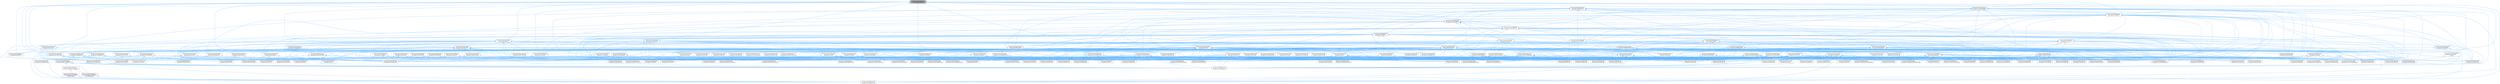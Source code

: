 digraph "/home/runner/work/doxygen/doxygen/src/types.h"
{
 // INTERACTIVE_SVG=YES
 // LATEX_PDF_SIZE
  bgcolor="transparent";
  edge [fontname=Helvetica,fontsize=10,labelfontname=Helvetica,labelfontsize=10];
  node [fontname=Helvetica,fontsize=10,shape=box,height=0.2,width=0.4];
  Node1 [label="/home/runner/work/doxygen\l/doxygen/src/types.h",height=0.2,width=0.4,color="gray40", fillcolor="grey60", style="filled", fontcolor="black",tooltip="This file contains a number of basic enums and types."];
  Node1 -> Node2 [dir="back",color="steelblue1",style="solid"];
  Node2 [label="/home/runner/work/doxygen\l/doxygen/src/clangparser.h",height=0.2,width=0.4,color="grey40", fillcolor="white", style="filled",URL="$d5/df7/clangparser_8h.html",tooltip=" "];
  Node2 -> Node3 [dir="back",color="steelblue1",style="solid"];
  Node3 [label="/home/runner/work/doxygen\l/doxygen/src/clangparser.cpp",height=0.2,width=0.4,color="grey40", fillcolor="white", style="filled",URL="$da/dce/clangparser_8cpp.html",tooltip=" "];
  Node2 -> Node4 [dir="back",color="steelblue1",style="solid"];
  Node4 [label="/home/runner/work/doxygen\l/doxygen/src/doxygen.cpp",height=0.2,width=0.4,color="grey40", fillcolor="white", style="filled",URL="$dc/d98/doxygen_8cpp.html",tooltip=" "];
  Node2 -> Node5 [dir="back",color="steelblue1",style="solid"];
  Node5 [label="/home/runner/work/doxygen\l/doxygen/src/filedef.cpp",height=0.2,width=0.4,color="grey40", fillcolor="white", style="filled",URL="$d6/ddc/filedef_8cpp.html",tooltip=" "];
  Node2 -> Node6 [dir="back",color="steelblue1",style="solid"];
  Node6 [label="/home/runner/work/doxygen\l/doxygen/src/scanner.l",height=0.2,width=0.4,color="grey40", fillcolor="white", style="filled",URL="$da/d11/scanner_8l.html",tooltip=" "];
  Node1 -> Node7 [dir="back",color="steelblue1",style="solid"];
  Node7 [label="/home/runner/work/doxygen\l/doxygen/src/classdef.cpp",height=0.2,width=0.4,color="grey40", fillcolor="white", style="filled",URL="$de/d89/classdef_8cpp.html",tooltip=" "];
  Node1 -> Node8 [dir="back",color="steelblue1",style="solid"];
  Node8 [label="/home/runner/work/doxygen\l/doxygen/src/commentscan.h",height=0.2,width=0.4,color="grey40", fillcolor="white", style="filled",URL="$db/d0d/commentscan_8h.html",tooltip="Interface for the comment block scanner."];
  Node8 -> Node9 [dir="back",color="steelblue1",style="solid"];
  Node9 [label="/home/runner/work/doxygen\l/doxygen/src/commentscan.l",height=0.2,width=0.4,color="grey40", fillcolor="white", style="filled",URL="$d7/d5f/commentscan_8l.html",tooltip=" "];
  Node8 -> Node10 [dir="back",color="steelblue1",style="solid"];
  Node10 [label="/home/runner/work/doxygen\l/doxygen/src/fortranscanner.l",height=0.2,width=0.4,color="grey40", fillcolor="white", style="filled",URL="$dd/d00/fortranscanner_8l.html",tooltip=" "];
  Node8 -> Node11 [dir="back",color="steelblue1",style="solid"];
  Node11 [label="/home/runner/work/doxygen\l/doxygen/src/markdown.cpp",height=0.2,width=0.4,color="grey40", fillcolor="white", style="filled",URL="$de/d04/markdown_8cpp.html",tooltip=" "];
  Node8 -> Node12 [dir="back",color="steelblue1",style="solid"];
  Node12 [label="/home/runner/work/doxygen\l/doxygen/src/pyscanner.l",height=0.2,width=0.4,color="grey40", fillcolor="white", style="filled",URL="$de/d2b/pyscanner_8l.html",tooltip=" "];
  Node8 -> Node6 [dir="back",color="steelblue1",style="solid"];
  Node8 -> Node13 [dir="back",color="steelblue1",style="solid"];
  Node13 [label="/home/runner/work/doxygen\l/doxygen/src/vhdldocgen.cpp",height=0.2,width=0.4,color="grey40", fillcolor="white", style="filled",URL="$de/dea/vhdldocgen_8cpp.html",tooltip=" "];
  Node8 -> Node14 [dir="back",color="steelblue1",style="solid"];
  Node14 [label="/home/runner/work/doxygen\l/doxygen/src/vhdljjparser.cpp",height=0.2,width=0.4,color="grey40", fillcolor="white", style="filled",URL="$d1/d86/vhdljjparser_8cpp.html",tooltip=" "];
  Node1 -> Node15 [dir="back",color="steelblue1",style="solid"];
  Node15 [label="/home/runner/work/doxygen\l/doxygen/src/context.h",height=0.2,width=0.4,color="grey40", fillcolor="white", style="filled",URL="$dc/d1e/context_8h.html",tooltip=" "];
  Node15 -> Node16 [dir="back",color="steelblue1",style="solid"];
  Node16 [label="/home/runner/work/doxygen\l/doxygen/src/context.cpp",height=0.2,width=0.4,color="grey40", fillcolor="white", style="filled",URL="$db/d12/context_8cpp.html",tooltip=" "];
  Node15 -> Node4 [dir="back",color="steelblue1",style="solid"];
  Node1 -> Node17 [dir="back",color="steelblue1",style="solid"];
  Node17 [label="/home/runner/work/doxygen\l/doxygen/src/declinfo.h",height=0.2,width=0.4,color="grey40", fillcolor="white", style="filled",URL="$d2/d4b/declinfo_8h.html",tooltip=" "];
  Node17 -> Node18 [dir="back",color="steelblue1",style="solid"];
  Node18 [label="/home/runner/work/doxygen\l/doxygen/src/declinfo.l",height=0.2,width=0.4,color="grey40", fillcolor="white", style="filled",URL="$d8/d0f/declinfo_8l.html",tooltip=" "];
  Node17 -> Node4 [dir="back",color="steelblue1",style="solid"];
  Node1 -> Node18 [dir="back",color="steelblue1",style="solid"];
  Node1 -> Node19 [dir="back",color="steelblue1",style="solid"];
  Node19 [label="/home/runner/work/doxygen\l/doxygen/src/defargs.h",height=0.2,width=0.4,color="grey40", fillcolor="white", style="filled",URL="$d8/d65/defargs_8h.html",tooltip=" "];
  Node19 -> Node7 [dir="back",color="steelblue1",style="solid"];
  Node19 -> Node20 [dir="back",color="steelblue1",style="solid"];
  Node20 [label="/home/runner/work/doxygen\l/doxygen/src/classlist.cpp",height=0.2,width=0.4,color="grey40", fillcolor="white", style="filled",URL="$d6/d10/classlist_8cpp.html",tooltip=" "];
  Node19 -> Node21 [dir="back",color="steelblue1",style="solid"];
  Node21 [label="/home/runner/work/doxygen\l/doxygen/src/defargs.l",height=0.2,width=0.4,color="grey40", fillcolor="white", style="filled",URL="$de/df3/defargs_8l.html",tooltip=" "];
  Node19 -> Node22 [dir="back",color="steelblue1",style="solid"];
  Node22 [label="/home/runner/work/doxygen\l/doxygen/src/defgen.cpp",height=0.2,width=0.4,color="grey40", fillcolor="white", style="filled",URL="$d3/d17/defgen_8cpp.html",tooltip=" "];
  Node19 -> Node23 [dir="back",color="steelblue1",style="solid"];
  Node23 [label="/home/runner/work/doxygen\l/doxygen/src/docbookgen.cpp",height=0.2,width=0.4,color="grey40", fillcolor="white", style="filled",URL="$d8/d29/docbookgen_8cpp.html",tooltip=" "];
  Node19 -> Node4 [dir="back",color="steelblue1",style="solid"];
  Node19 -> Node24 [dir="back",color="steelblue1",style="solid"];
  Node24 [label="/home/runner/work/doxygen\l/doxygen/src/fortrancode.l",height=0.2,width=0.4,color="grey40", fillcolor="white", style="filled",URL="$d9/d5b/fortrancode_8l.html",tooltip=" "];
  Node19 -> Node10 [dir="back",color="steelblue1",style="solid"];
  Node19 -> Node25 [dir="back",color="steelblue1",style="solid"];
  Node25 [label="/home/runner/work/doxygen\l/doxygen/src/memberdef.cpp",height=0.2,width=0.4,color="grey40", fillcolor="white", style="filled",URL="$d0/d72/memberdef_8cpp.html",tooltip=" "];
  Node19 -> Node26 [dir="back",color="steelblue1",style="solid"];
  Node26 [label="/home/runner/work/doxygen\l/doxygen/src/pre.l",height=0.2,width=0.4,color="grey40", fillcolor="white", style="filled",URL="$d0/da7/pre_8l.html",tooltip=" "];
  Node19 -> Node12 [dir="back",color="steelblue1",style="solid"];
  Node19 -> Node6 [dir="back",color="steelblue1",style="solid"];
  Node19 -> Node27 [dir="back",color="steelblue1",style="solid"];
  Node27 [label="/home/runner/work/doxygen\l/doxygen/src/symbolresolver.cpp",height=0.2,width=0.4,color="grey40", fillcolor="white", style="filled",URL="$d2/d99/symbolresolver_8cpp.html",tooltip=" "];
  Node19 -> Node28 [dir="back",color="steelblue1",style="solid"];
  Node28 [label="/home/runner/work/doxygen\l/doxygen/src/tagreader.cpp",height=0.2,width=0.4,color="grey40", fillcolor="white", style="filled",URL="$d4/d7b/tagreader_8cpp.html",tooltip=" "];
  Node19 -> Node29 [dir="back",color="steelblue1",style="solid"];
  Node29 [label="/home/runner/work/doxygen\l/doxygen/src/util.cpp",height=0.2,width=0.4,color="grey40", fillcolor="white", style="filled",URL="$df/d2d/util_8cpp.html",tooltip=" "];
  Node19 -> Node30 [dir="back",color="steelblue1",style="solid"];
  Node30 [label="/home/runner/work/doxygen\l/doxygen/src/xmlgen.cpp",height=0.2,width=0.4,color="grey40", fillcolor="white", style="filled",URL="$d0/dc3/xmlgen_8cpp.html",tooltip=" "];
  Node1 -> Node31 [dir="back",color="steelblue1",style="solid"];
  Node31 [label="/home/runner/work/doxygen\l/doxygen/src/definition.h",height=0.2,width=0.4,color="grey40", fillcolor="white", style="filled",URL="$df/da1/definition_8h.html",tooltip=" "];
  Node31 -> Node32 [dir="back",color="steelblue1",style="solid"];
  Node32 [label="/home/runner/work/doxygen\l/doxygen/src/classdef.h",height=0.2,width=0.4,color="grey40", fillcolor="white", style="filled",URL="$d1/da6/classdef_8h.html",tooltip=" "];
  Node32 -> Node7 [dir="back",color="steelblue1",style="solid"];
  Node32 -> Node33 [dir="back",color="steelblue1",style="solid"];
  Node33 [label="/home/runner/work/doxygen\l/doxygen/src/classlist.h",height=0.2,width=0.4,color="grey40", fillcolor="white", style="filled",URL="$d2/df8/classlist_8h.html",tooltip=" "];
  Node33 -> Node7 [dir="back",color="steelblue1",style="solid"];
  Node33 -> Node20 [dir="back",color="steelblue1",style="solid"];
  Node33 -> Node34 [dir="back",color="steelblue1",style="solid"];
  Node34 [label="/home/runner/work/doxygen\l/doxygen/src/code.l",height=0.2,width=0.4,color="grey40", fillcolor="white", style="filled",URL="$da/d1f/code_8l.html",tooltip=" "];
  Node33 -> Node16 [dir="back",color="steelblue1",style="solid"];
  Node33 -> Node22 [dir="back",color="steelblue1",style="solid"];
  Node33 -> Node35 [dir="back",color="steelblue1",style="solid"];
  Node35 [label="/home/runner/work/doxygen\l/doxygen/src/diagram.cpp",height=0.2,width=0.4,color="grey40", fillcolor="white", style="filled",URL="$da/d0d/diagram_8cpp.html",tooltip=" "];
  Node33 -> Node23 [dir="back",color="steelblue1",style="solid"];
  Node33 -> Node36 [dir="back",color="steelblue1",style="solid"];
  Node36 [label="/home/runner/work/doxygen\l/doxygen/src/docparser.cpp",height=0.2,width=0.4,color="grey40", fillcolor="white", style="filled",URL="$da/d17/docparser_8cpp.html",tooltip=" "];
  Node33 -> Node37 [dir="back",color="steelblue1",style="solid"];
  Node37 [label="/home/runner/work/doxygen\l/doxygen/src/dotgfxhierarchytable.cpp",height=0.2,width=0.4,color="grey40", fillcolor="white", style="filled",URL="$d4/d09/dotgfxhierarchytable_8cpp.html",tooltip=" "];
  Node33 -> Node38 [dir="back",color="steelblue1",style="solid"];
  Node38 [label="/home/runner/work/doxygen\l/doxygen/src/dotgroupcollaboration.cpp",height=0.2,width=0.4,color="grey40", fillcolor="white", style="filled",URL="$d1/d86/dotgroupcollaboration_8cpp.html",tooltip=" "];
  Node33 -> Node4 [dir="back",color="steelblue1",style="solid"];
  Node33 -> Node5 [dir="back",color="steelblue1",style="solid"];
  Node33 -> Node24 [dir="back",color="steelblue1",style="solid"];
  Node33 -> Node39 [dir="back",color="steelblue1",style="solid"];
  Node39 [label="/home/runner/work/doxygen\l/doxygen/src/groupdef.cpp",height=0.2,width=0.4,color="grey40", fillcolor="white", style="filled",URL="$d6/d42/groupdef_8cpp.html",tooltip=" "];
  Node33 -> Node40 [dir="back",color="steelblue1",style="solid"];
  Node40 [label="/home/runner/work/doxygen\l/doxygen/src/index.cpp",height=0.2,width=0.4,color="grey40", fillcolor="white", style="filled",URL="$db/d14/index_8cpp.html",tooltip="This file contains functions for the various index pages."];
  Node33 -> Node41 [dir="back",color="steelblue1",style="solid"];
  Node41 [label="/home/runner/work/doxygen\l/doxygen/src/latexgen.cpp",height=0.2,width=0.4,color="grey40", fillcolor="white", style="filled",URL="$d4/d42/latexgen_8cpp.html",tooltip=" "];
  Node33 -> Node42 [dir="back",color="steelblue1",style="solid"];
  Node42 [label="/home/runner/work/doxygen\l/doxygen/src/namespacedef.cpp",height=0.2,width=0.4,color="grey40", fillcolor="white", style="filled",URL="$d7/d1c/namespacedef_8cpp.html",tooltip=" "];
  Node33 -> Node43 [dir="back",color="steelblue1",style="solid"];
  Node43 [label="/home/runner/work/doxygen\l/doxygen/src/perlmodgen.cpp",height=0.2,width=0.4,color="grey40", fillcolor="white", style="filled",URL="$de/dd0/perlmodgen_8cpp.html",tooltip=" "];
  Node33 -> Node44 [dir="back",color="steelblue1",style="solid"];
  Node44 [label="/home/runner/work/doxygen\l/doxygen/src/pycode.l",height=0.2,width=0.4,color="grey40", fillcolor="white", style="filled",URL="$d3/ded/pycode_8l.html",tooltip=" "];
  Node33 -> Node45 [dir="back",color="steelblue1",style="solid"];
  Node45 [label="/home/runner/work/doxygen\l/doxygen/src/rtfgen.cpp",height=0.2,width=0.4,color="grey40", fillcolor="white", style="filled",URL="$d0/d9c/rtfgen_8cpp.html",tooltip=" "];
  Node33 -> Node46 [dir="back",color="steelblue1",style="solid"];
  Node46 [label="/home/runner/work/doxygen\l/doxygen/src/searchindex_js.cpp",height=0.2,width=0.4,color="grey40", fillcolor="white", style="filled",URL="$d9/d2f/searchindex__js_8cpp.html",tooltip=" "];
  Node33 -> Node29 [dir="back",color="steelblue1",style="solid"];
  Node33 -> Node13 [dir="back",color="steelblue1",style="solid"];
  Node33 -> Node30 [dir="back",color="steelblue1",style="solid"];
  Node32 -> Node15 [dir="back",color="steelblue1",style="solid"];
  Node32 -> Node35 [dir="back",color="steelblue1",style="solid"];
  Node32 -> Node23 [dir="back",color="steelblue1",style="solid"];
  Node32 -> Node47 [dir="back",color="steelblue1",style="solid"];
  Node47 [label="/home/runner/work/doxygen\l/doxygen/src/docsets.cpp",height=0.2,width=0.4,color="grey40", fillcolor="white", style="filled",URL="$d7/d8f/docsets_8cpp.html",tooltip=" "];
  Node32 -> Node48 [dir="back",color="steelblue1",style="solid"];
  Node48 [label="/home/runner/work/doxygen\l/doxygen/src/dotclassgraph.h",height=0.2,width=0.4,color="grey40", fillcolor="white", style="filled",URL="$d5/d04/dotclassgraph_8h.html",tooltip=" "];
  Node48 -> Node7 [dir="back",color="steelblue1",style="solid"];
  Node48 -> Node16 [dir="back",color="steelblue1",style="solid"];
  Node48 -> Node22 [dir="back",color="steelblue1",style="solid"];
  Node48 -> Node23 [dir="back",color="steelblue1",style="solid"];
  Node48 -> Node49 [dir="back",color="steelblue1",style="solid"];
  Node49 [label="/home/runner/work/doxygen\l/doxygen/src/dotclassgraph.cpp",height=0.2,width=0.4,color="grey40", fillcolor="white", style="filled",URL="$d4/dcd/dotclassgraph_8cpp.html",tooltip=" "];
  Node48 -> Node50 [dir="back",color="steelblue1",style="solid"];
  Node50 [label="/home/runner/work/doxygen\l/doxygen/src/htmlgen.cpp",height=0.2,width=0.4,color="grey40", fillcolor="white", style="filled",URL="$d8/d6e/htmlgen_8cpp.html",tooltip=" "];
  Node48 -> Node41 [dir="back",color="steelblue1",style="solid"];
  Node48 -> Node45 [dir="back",color="steelblue1",style="solid"];
  Node48 -> Node30 [dir="back",color="steelblue1",style="solid"];
  Node32 -> Node51 [dir="back",color="steelblue1",style="solid"];
  Node51 [label="/home/runner/work/doxygen\l/doxygen/src/dotgfxhierarchytable.h",height=0.2,width=0.4,color="grey40", fillcolor="white", style="filled",URL="$d2/de7/dotgfxhierarchytable_8h.html",tooltip=" "];
  Node51 -> Node16 [dir="back",color="steelblue1",style="solid"];
  Node51 -> Node15 [dir="back",color="steelblue1",style="solid"];
  Node51 -> Node37 [dir="back",color="steelblue1",style="solid"];
  Node51 -> Node50 [dir="back",color="steelblue1",style="solid"];
  Node51 -> Node40 [dir="back",color="steelblue1",style="solid"];
  Node32 -> Node52 [dir="back",color="steelblue1",style="solid"];
  Node52 [label="/home/runner/work/doxygen\l/doxygen/src/dotnode.cpp",height=0.2,width=0.4,color="grey40", fillcolor="white", style="filled",URL="$df/d58/dotnode_8cpp.html",tooltip=" "];
  Node32 -> Node5 [dir="back",color="steelblue1",style="solid"];
  Node32 -> Node53 [dir="back",color="steelblue1",style="solid"];
  Node53 [label="/home/runner/work/doxygen\l/doxygen/src/ftvhelp.cpp",height=0.2,width=0.4,color="grey40", fillcolor="white", style="filled",URL="$db/d41/ftvhelp_8cpp.html",tooltip=" "];
  Node32 -> Node39 [dir="back",color="steelblue1",style="solid"];
  Node32 -> Node54 [dir="back",color="steelblue1",style="solid"];
  Node54 [label="/home/runner/work/doxygen\l/doxygen/src/memberdef.h",height=0.2,width=0.4,color="grey40", fillcolor="white", style="filled",URL="$d4/d46/memberdef_8h.html",tooltip=" "];
  Node54 -> Node23 [dir="back",color="steelblue1",style="solid"];
  Node54 -> Node47 [dir="back",color="steelblue1",style="solid"];
  Node54 -> Node55 [dir="back",color="steelblue1",style="solid"];
  Node55 [label="/home/runner/work/doxygen\l/doxygen/src/dotcallgraph.h",height=0.2,width=0.4,color="grey40", fillcolor="white", style="filled",URL="$dc/dcf/dotcallgraph_8h.html",tooltip=" "];
  Node55 -> Node16 [dir="back",color="steelblue1",style="solid"];
  Node55 -> Node23 [dir="back",color="steelblue1",style="solid"];
  Node55 -> Node56 [dir="back",color="steelblue1",style="solid"];
  Node56 [label="/home/runner/work/doxygen\l/doxygen/src/dotcallgraph.cpp",height=0.2,width=0.4,color="grey40", fillcolor="white", style="filled",URL="$d4/dd5/dotcallgraph_8cpp.html",tooltip=" "];
  Node55 -> Node50 [dir="back",color="steelblue1",style="solid"];
  Node55 -> Node41 [dir="back",color="steelblue1",style="solid"];
  Node55 -> Node25 [dir="back",color="steelblue1",style="solid"];
  Node55 -> Node45 [dir="back",color="steelblue1",style="solid"];
  Node54 -> Node5 [dir="back",color="steelblue1",style="solid"];
  Node54 -> Node57 [dir="back",color="steelblue1",style="solid"];
  Node57 [label="/home/runner/work/doxygen\l/doxygen/src/htmldocvisitor.cpp",height=0.2,width=0.4,color="grey40", fillcolor="white", style="filled",URL="$da/db0/htmldocvisitor_8cpp.html",tooltip=" "];
  Node54 -> Node58 [dir="back",color="steelblue1",style="solid"];
  Node58 [label="/home/runner/work/doxygen\l/doxygen/src/htmlhelp.cpp",height=0.2,width=0.4,color="grey40", fillcolor="white", style="filled",URL="$d3/d4b/htmlhelp_8cpp.html",tooltip=" "];
  Node54 -> Node25 [dir="back",color="steelblue1",style="solid"];
  Node54 -> Node59 [dir="back",color="steelblue1",style="solid"];
  Node59 [label="/home/runner/work/doxygen\l/doxygen/src/memberlist.h",height=0.2,width=0.4,color="grey40", fillcolor="white", style="filled",URL="$dd/d78/memberlist_8h.html",tooltip=" "];
  Node59 -> Node7 [dir="back",color="steelblue1",style="solid"];
  Node59 -> Node15 [dir="back",color="steelblue1",style="solid"];
  Node59 -> Node22 [dir="back",color="steelblue1",style="solid"];
  Node59 -> Node60 [dir="back",color="steelblue1",style="solid"];
  Node60 [label="/home/runner/work/doxygen\l/doxygen/src/definition.cpp",height=0.2,width=0.4,color="grey40", fillcolor="white", style="filled",URL="$d3/dea/definition_8cpp.html",tooltip=" "];
  Node59 -> Node23 [dir="back",color="steelblue1",style="solid"];
  Node59 -> Node56 [dir="back",color="steelblue1",style="solid"];
  Node59 -> Node52 [dir="back",color="steelblue1",style="solid"];
  Node59 -> Node4 [dir="back",color="steelblue1",style="solid"];
  Node59 -> Node61 [dir="back",color="steelblue1",style="solid"];
  Node61 [label="/home/runner/work/doxygen\l/doxygen/src/doxygen.h",height=0.2,width=0.4,color="grey40", fillcolor="white", style="filled",URL="$d1/da1/doxygen_8h.html",tooltip=" "];
  Node61 -> Node7 [dir="back",color="steelblue1",style="solid"];
  Node61 -> Node20 [dir="back",color="steelblue1",style="solid"];
  Node61 -> Node34 [dir="back",color="steelblue1",style="solid"];
  Node61 -> Node62 [dir="back",color="steelblue1",style="solid"];
  Node62 [label="/home/runner/work/doxygen\l/doxygen/src/commentcnv.l",height=0.2,width=0.4,color="grey40", fillcolor="white", style="filled",URL="$d0/d47/commentcnv_8l.html",tooltip=" "];
  Node61 -> Node9 [dir="back",color="steelblue1",style="solid"];
  Node61 -> Node63 [dir="back",color="steelblue1",style="solid"];
  Node63 [label="/home/runner/work/doxygen\l/doxygen/src/conceptdef.cpp",height=0.2,width=0.4,color="grey40", fillcolor="white", style="filled",URL="$d8/d0a/conceptdef_8cpp.html",tooltip=" "];
  Node61 -> Node16 [dir="back",color="steelblue1",style="solid"];
  Node61 -> Node22 [dir="back",color="steelblue1",style="solid"];
  Node61 -> Node60 [dir="back",color="steelblue1",style="solid"];
  Node61 -> Node35 [dir="back",color="steelblue1",style="solid"];
  Node61 -> Node64 [dir="back",color="steelblue1",style="solid"];
  Node64 [label="/home/runner/work/doxygen\l/doxygen/src/dirdef.cpp",height=0.2,width=0.4,color="grey40", fillcolor="white", style="filled",URL="$d8/d52/dirdef_8cpp.html",tooltip=" "];
  Node61 -> Node23 [dir="back",color="steelblue1",style="solid"];
  Node61 -> Node65 [dir="back",color="steelblue1",style="solid"];
  Node65 [label="/home/runner/work/doxygen\l/doxygen/src/docbookvisitor.cpp",height=0.2,width=0.4,color="grey40", fillcolor="white", style="filled",URL="$dc/d05/docbookvisitor_8cpp.html",tooltip=" "];
  Node61 -> Node66 [dir="back",color="steelblue1",style="solid"];
  Node66 [label="/home/runner/work/doxygen\l/doxygen/src/docgroup.cpp",height=0.2,width=0.4,color="grey40", fillcolor="white", style="filled",URL="$d3/d36/docgroup_8cpp.html",tooltip=" "];
  Node61 -> Node67 [dir="back",color="steelblue1",style="solid"];
  Node67 [label="/home/runner/work/doxygen\l/doxygen/src/docnode.cpp",height=0.2,width=0.4,color="grey40", fillcolor="white", style="filled",URL="$d0/d2b/docnode_8cpp.html",tooltip=" "];
  Node61 -> Node36 [dir="back",color="steelblue1",style="solid"];
  Node61 -> Node47 [dir="back",color="steelblue1",style="solid"];
  Node61 -> Node68 [dir="back",color="steelblue1",style="solid"];
  Node68 [label="/home/runner/work/doxygen\l/doxygen/src/doctokenizer.l",height=0.2,width=0.4,color="grey40", fillcolor="white", style="filled",URL="$d1/d39/doctokenizer_8l.html",tooltip=" "];
  Node61 -> Node69 [dir="back",color="steelblue1",style="solid"];
  Node69 [label="/home/runner/work/doxygen\l/doxygen/src/docvisitor.cpp",height=0.2,width=0.4,color="grey40", fillcolor="white", style="filled",URL="$da/d39/docvisitor_8cpp.html",tooltip=" "];
  Node61 -> Node70 [dir="back",color="steelblue1",style="solid"];
  Node70 [label="/home/runner/work/doxygen\l/doxygen/src/dot.cpp",height=0.2,width=0.4,color="grey40", fillcolor="white", style="filled",URL="$de/daa/dot_8cpp.html",tooltip=" "];
  Node61 -> Node71 [dir="back",color="steelblue1",style="solid"];
  Node71 [label="/home/runner/work/doxygen\l/doxygen/src/dot.h",height=0.2,width=0.4,color="grey40", fillcolor="white", style="filled",URL="$d6/d4a/dot_8h.html",tooltip=" "];
  Node71 -> Node7 [dir="back",color="steelblue1",style="solid"];
  Node71 -> Node16 [dir="back",color="steelblue1",style="solid"];
  Node71 -> Node22 [dir="back",color="steelblue1",style="solid"];
  Node71 -> Node64 [dir="back",color="steelblue1",style="solid"];
  Node71 -> Node23 [dir="back",color="steelblue1",style="solid"];
  Node71 -> Node65 [dir="back",color="steelblue1",style="solid"];
  Node71 -> Node70 [dir="back",color="steelblue1",style="solid"];
  Node71 -> Node72 [dir="back",color="steelblue1",style="solid"];
  Node72 [label="/home/runner/work/doxygen\l/doxygen/src/dotfilepatcher.cpp",height=0.2,width=0.4,color="grey40", fillcolor="white", style="filled",URL="$d9/d92/dotfilepatcher_8cpp.html",tooltip=" "];
  Node71 -> Node73 [dir="back",color="steelblue1",style="solid"];
  Node73 [label="/home/runner/work/doxygen\l/doxygen/src/dotgraph.cpp",height=0.2,width=0.4,color="grey40", fillcolor="white", style="filled",URL="$de/d45/dotgraph_8cpp.html",tooltip=" "];
  Node71 -> Node74 [dir="back",color="steelblue1",style="solid"];
  Node74 [label="/home/runner/work/doxygen\l/doxygen/src/dotlegendgraph.cpp",height=0.2,width=0.4,color="grey40", fillcolor="white", style="filled",URL="$d4/d33/dotlegendgraph_8cpp.html",tooltip=" "];
  Node71 -> Node75 [dir="back",color="steelblue1",style="solid"];
  Node75 [label="/home/runner/work/doxygen\l/doxygen/src/dotrunner.cpp",height=0.2,width=0.4,color="grey40", fillcolor="white", style="filled",URL="$d1/dfe/dotrunner_8cpp.html",tooltip=" "];
  Node71 -> Node4 [dir="back",color="steelblue1",style="solid"];
  Node71 -> Node5 [dir="back",color="steelblue1",style="solid"];
  Node71 -> Node39 [dir="back",color="steelblue1",style="solid"];
  Node71 -> Node57 [dir="back",color="steelblue1",style="solid"];
  Node71 -> Node50 [dir="back",color="steelblue1",style="solid"];
  Node71 -> Node40 [dir="back",color="steelblue1",style="solid"];
  Node71 -> Node76 [dir="back",color="steelblue1",style="solid"];
  Node76 [label="/home/runner/work/doxygen\l/doxygen/src/latexdocvisitor.cpp",height=0.2,width=0.4,color="grey40", fillcolor="white", style="filled",URL="$d1/d4e/latexdocvisitor_8cpp.html",tooltip=" "];
  Node71 -> Node41 [dir="back",color="steelblue1",style="solid"];
  Node71 -> Node77 [dir="back",color="steelblue1",style="solid"];
  Node77 [label="/home/runner/work/doxygen\l/doxygen/src/mandocvisitor.cpp",height=0.2,width=0.4,color="grey40", fillcolor="white", style="filled",URL="$d8/dde/mandocvisitor_8cpp.html",tooltip=" "];
  Node71 -> Node25 [dir="back",color="steelblue1",style="solid"];
  Node71 -> Node78 [dir="back",color="steelblue1",style="solid"];
  Node78 [label="/home/runner/work/doxygen\l/doxygen/src/rtfdocvisitor.cpp",height=0.2,width=0.4,color="grey40", fillcolor="white", style="filled",URL="$de/d9a/rtfdocvisitor_8cpp.html",tooltip=" "];
  Node71 -> Node45 [dir="back",color="steelblue1",style="solid"];
  Node71 -> Node79 [dir="back",color="steelblue1",style="solid"];
  Node79 [label="/home/runner/work/doxygen\l/doxygen/src/xmldocvisitor.cpp",height=0.2,width=0.4,color="grey40", fillcolor="white", style="filled",URL="$dd/db6/xmldocvisitor_8cpp.html",tooltip=" "];
  Node71 -> Node30 [dir="back",color="steelblue1",style="solid"];
  Node61 -> Node80 [dir="back",color="steelblue1",style="solid"];
  Node80 [label="/home/runner/work/doxygen\l/doxygen/src/dotdirdeps.cpp",height=0.2,width=0.4,color="grey40", fillcolor="white", style="filled",URL="$da/d45/dotdirdeps_8cpp.html",tooltip=" "];
  Node61 -> Node72 [dir="back",color="steelblue1",style="solid"];
  Node61 -> Node37 [dir="back",color="steelblue1",style="solid"];
  Node61 -> Node73 [dir="back",color="steelblue1",style="solid"];
  Node61 -> Node38 [dir="back",color="steelblue1",style="solid"];
  Node61 -> Node74 [dir="back",color="steelblue1",style="solid"];
  Node61 -> Node52 [dir="back",color="steelblue1",style="solid"];
  Node61 -> Node75 [dir="back",color="steelblue1",style="solid"];
  Node61 -> Node4 [dir="back",color="steelblue1",style="solid"];
  Node61 -> Node81 [dir="back",color="steelblue1",style="solid"];
  Node81 [label="/home/runner/work/doxygen\l/doxygen/src/eclipsehelp.cpp",height=0.2,width=0.4,color="grey40", fillcolor="white", style="filled",URL="$d8/d56/eclipsehelp_8cpp.html",tooltip=" "];
  Node61 -> Node82 [dir="back",color="steelblue1",style="solid"];
  Node82 [label="/home/runner/work/doxygen\l/doxygen/src/entry.cpp",height=0.2,width=0.4,color="grey40", fillcolor="white", style="filled",URL="$d2/dd2/entry_8cpp.html",tooltip=" "];
  Node61 -> Node5 [dir="back",color="steelblue1",style="solid"];
  Node61 -> Node83 [dir="back",color="steelblue1",style="solid"];
  Node83 [label="/home/runner/work/doxygen\l/doxygen/src/formula.cpp",height=0.2,width=0.4,color="grey40", fillcolor="white", style="filled",URL="$d7/d5b/formula_8cpp.html",tooltip=" "];
  Node61 -> Node24 [dir="back",color="steelblue1",style="solid"];
  Node61 -> Node10 [dir="back",color="steelblue1",style="solid"];
  Node61 -> Node53 [dir="back",color="steelblue1",style="solid"];
  Node61 -> Node39 [dir="back",color="steelblue1",style="solid"];
  Node61 -> Node57 [dir="back",color="steelblue1",style="solid"];
  Node61 -> Node50 [dir="back",color="steelblue1",style="solid"];
  Node61 -> Node58 [dir="back",color="steelblue1",style="solid"];
  Node61 -> Node40 [dir="back",color="steelblue1",style="solid"];
  Node61 -> Node76 [dir="back",color="steelblue1",style="solid"];
  Node61 -> Node41 [dir="back",color="steelblue1",style="solid"];
  Node61 -> Node84 [dir="back",color="steelblue1",style="solid"];
  Node84 [label="/home/runner/work/doxygen\l/doxygen/src/layout.cpp",height=0.2,width=0.4,color="grey40", fillcolor="white", style="filled",URL="$db/d16/layout_8cpp.html",tooltip=" "];
  Node61 -> Node85 [dir="back",color="steelblue1",style="solid"];
  Node85 [label="/home/runner/work/doxygen\l/doxygen/src/lexcode.l",height=0.2,width=0.4,color="grey40", fillcolor="white", style="filled",URL="$d0/d7e/lexcode_8l.html",tooltip=" "];
  Node61 -> Node86 [dir="back",color="steelblue1",style="solid"];
  Node86 [label="/home/runner/work/doxygen\l/doxygen/src/main.cpp",height=0.2,width=0.4,color="grey40", fillcolor="white", style="filled",URL="$df/d0a/main_8cpp.html",tooltip="main entry point for doxygen"];
  Node61 -> Node77 [dir="back",color="steelblue1",style="solid"];
  Node61 -> Node87 [dir="back",color="steelblue1",style="solid"];
  Node87 [label="/home/runner/work/doxygen\l/doxygen/src/mangen.cpp",height=0.2,width=0.4,color="grey40", fillcolor="white", style="filled",URL="$d7/de7/mangen_8cpp.html",tooltip=" "];
  Node61 -> Node11 [dir="back",color="steelblue1",style="solid"];
  Node61 -> Node25 [dir="back",color="steelblue1",style="solid"];
  Node61 -> Node88 [dir="back",color="steelblue1",style="solid"];
  Node88 [label="/home/runner/work/doxygen\l/doxygen/src/membergroup.cpp",height=0.2,width=0.4,color="grey40", fillcolor="white", style="filled",URL="$d6/d18/membergroup_8cpp.html",tooltip=" "];
  Node61 -> Node89 [dir="back",color="steelblue1",style="solid"];
  Node89 [label="/home/runner/work/doxygen\l/doxygen/src/memberlist.cpp",height=0.2,width=0.4,color="grey40", fillcolor="white", style="filled",URL="$d0/d14/memberlist_8cpp.html",tooltip=" "];
  Node61 -> Node90 [dir="back",color="steelblue1",style="solid"];
  Node90 [label="/home/runner/work/doxygen\l/doxygen/src/message.cpp",height=0.2,width=0.4,color="grey40", fillcolor="white", style="filled",URL="$d8/d6a/message_8cpp.html",tooltip=" "];
  Node61 -> Node91 [dir="back",color="steelblue1",style="solid"];
  Node91 [label="/home/runner/work/doxygen\l/doxygen/src/msc.cpp",height=0.2,width=0.4,color="grey40", fillcolor="white", style="filled",URL="$db/d33/msc_8cpp.html",tooltip=" "];
  Node61 -> Node42 [dir="back",color="steelblue1",style="solid"];
  Node61 -> Node92 [dir="back",color="steelblue1",style="solid"];
  Node92 [label="/home/runner/work/doxygen\l/doxygen/src/outputgen.cpp",height=0.2,width=0.4,color="grey40", fillcolor="white", style="filled",URL="$d0/d17/outputgen_8cpp.html",tooltip=" "];
  Node61 -> Node93 [dir="back",color="steelblue1",style="solid"];
  Node93 [label="/home/runner/work/doxygen\l/doxygen/src/outputlist.cpp",height=0.2,width=0.4,color="grey40", fillcolor="white", style="filled",URL="$db/dd8/outputlist_8cpp.html",tooltip=" "];
  Node61 -> Node94 [dir="back",color="steelblue1",style="solid"];
  Node94 [label="/home/runner/work/doxygen\l/doxygen/src/outputlist.h",height=0.2,width=0.4,color="grey40", fillcolor="white", style="filled",URL="$d2/db9/outputlist_8h.html",tooltip=" "];
  Node94 -> Node7 [dir="back",color="steelblue1",style="solid"];
  Node94 -> Node20 [dir="back",color="steelblue1",style="solid"];
  Node94 -> Node34 [dir="back",color="steelblue1",style="solid"];
  Node94 -> Node63 [dir="back",color="steelblue1",style="solid"];
  Node94 -> Node60 [dir="back",color="steelblue1",style="solid"];
  Node94 -> Node64 [dir="back",color="steelblue1",style="solid"];
  Node94 -> Node4 [dir="back",color="steelblue1",style="solid"];
  Node94 -> Node5 [dir="back",color="steelblue1",style="solid"];
  Node94 -> Node24 [dir="back",color="steelblue1",style="solid"];
  Node94 -> Node39 [dir="back",color="steelblue1",style="solid"];
  Node94 -> Node40 [dir="back",color="steelblue1",style="solid"];
  Node94 -> Node25 [dir="back",color="steelblue1",style="solid"];
  Node94 -> Node88 [dir="back",color="steelblue1",style="solid"];
  Node94 -> Node89 [dir="back",color="steelblue1",style="solid"];
  Node94 -> Node42 [dir="back",color="steelblue1",style="solid"];
  Node94 -> Node93 [dir="back",color="steelblue1",style="solid"];
  Node94 -> Node95 [dir="back",color="steelblue1",style="solid"];
  Node95 [label="/home/runner/work/doxygen\l/doxygen/src/pagedef.cpp",height=0.2,width=0.4,color="grey40", fillcolor="white", style="filled",URL="$d9/db4/pagedef_8cpp.html",tooltip=" "];
  Node94 -> Node44 [dir="back",color="steelblue1",style="solid"];
  Node94 -> Node96 [dir="back",color="steelblue1",style="solid"];
  Node96 [label="/home/runner/work/doxygen\l/doxygen/src/sqlcode.l",height=0.2,width=0.4,color="grey40", fillcolor="white", style="filled",URL="$d2/dda/sqlcode_8l.html",tooltip=" "];
  Node94 -> Node29 [dir="back",color="steelblue1",style="solid"];
  Node94 -> Node97 [dir="back",color="steelblue1",style="solid"];
  Node97 [label="/home/runner/work/doxygen\l/doxygen/src/vhdlcode.l",height=0.2,width=0.4,color="grey40", fillcolor="white", style="filled",URL="$d5/d6a/vhdlcode_8l.html",tooltip=" "];
  Node94 -> Node13 [dir="back",color="steelblue1",style="solid"];
  Node94 -> Node14 [dir="back",color="steelblue1",style="solid"];
  Node94 -> Node98 [dir="back",color="steelblue1",style="solid"];
  Node98 [label="/home/runner/work/doxygen\l/doxygen/src/xmlcode.l",height=0.2,width=0.4,color="grey40", fillcolor="white", style="filled",URL="$dc/dc1/xmlcode_8l.html",tooltip=" "];
  Node61 -> Node95 [dir="back",color="steelblue1",style="solid"];
  Node61 -> Node43 [dir="back",color="steelblue1",style="solid"];
  Node61 -> Node99 [dir="back",color="steelblue1",style="solid"];
  Node99 [label="/home/runner/work/doxygen\l/doxygen/src/plantuml.cpp",height=0.2,width=0.4,color="grey40", fillcolor="white", style="filled",URL="$d7/d5b/plantuml_8cpp.html",tooltip=" "];
  Node61 -> Node26 [dir="back",color="steelblue1",style="solid"];
  Node61 -> Node44 [dir="back",color="steelblue1",style="solid"];
  Node61 -> Node12 [dir="back",color="steelblue1",style="solid"];
  Node61 -> Node100 [dir="back",color="steelblue1",style="solid"];
  Node100 [label="/home/runner/work/doxygen\l/doxygen/src/qhp.cpp",height=0.2,width=0.4,color="grey40", fillcolor="white", style="filled",URL="$d9/d45/qhp_8cpp.html",tooltip=" "];
  Node61 -> Node78 [dir="back",color="steelblue1",style="solid"];
  Node61 -> Node45 [dir="back",color="steelblue1",style="solid"];
  Node61 -> Node6 [dir="back",color="steelblue1",style="solid"];
  Node61 -> Node101 [dir="back",color="steelblue1",style="solid"];
  Node101 [label="/home/runner/work/doxygen\l/doxygen/src/searchindex.cpp",height=0.2,width=0.4,color="grey40", fillcolor="white", style="filled",URL="$d7/d79/searchindex_8cpp.html",tooltip=" "];
  Node61 -> Node46 [dir="back",color="steelblue1",style="solid"];
  Node61 -> Node96 [dir="back",color="steelblue1",style="solid"];
  Node61 -> Node27 [dir="back",color="steelblue1",style="solid"];
  Node61 -> Node28 [dir="back",color="steelblue1",style="solid"];
  Node61 -> Node102 [dir="back",color="steelblue1",style="solid"];
  Node102 [label="/home/runner/work/doxygen\l/doxygen/src/tooltip.cpp",height=0.2,width=0.4,color="grey40", fillcolor="white", style="filled",URL="$d7/d56/tooltip_8cpp.html",tooltip=" "];
  Node61 -> Node29 [dir="back",color="steelblue1",style="solid"];
  Node61 -> Node97 [dir="back",color="steelblue1",style="solid"];
  Node61 -> Node13 [dir="back",color="steelblue1",style="solid"];
  Node61 -> Node14 [dir="back",color="steelblue1",style="solid"];
  Node61 -> Node98 [dir="back",color="steelblue1",style="solid"];
  Node61 -> Node79 [dir="back",color="steelblue1",style="solid"];
  Node61 -> Node30 [dir="back",color="steelblue1",style="solid"];
  Node59 -> Node5 [dir="back",color="steelblue1",style="solid"];
  Node59 -> Node103 [dir="back",color="steelblue1",style="solid"];
  Node103 [label="/home/runner/work/doxygen\l/doxygen/src/filedef.h",height=0.2,width=0.4,color="grey40", fillcolor="white", style="filled",URL="$d4/d3a/filedef_8h.html",tooltip=" "];
  Node103 -> Node7 [dir="back",color="steelblue1",style="solid"];
  Node103 -> Node34 [dir="back",color="steelblue1",style="solid"];
  Node103 -> Node104 [dir="back",color="steelblue1",style="solid"];
  Node104 [label="/home/runner/work/doxygen\l/doxygen/src/conceptdef.h",height=0.2,width=0.4,color="grey40", fillcolor="white", style="filled",URL="$da/df1/conceptdef_8h.html",tooltip=" "];
  Node104 -> Node63 [dir="back",color="steelblue1",style="solid"];
  Node104 -> Node4 [dir="back",color="steelblue1",style="solid"];
  Node104 -> Node5 [dir="back",color="steelblue1",style="solid"];
  Node104 -> Node42 [dir="back",color="steelblue1",style="solid"];
  Node104 -> Node105 [dir="back",color="steelblue1",style="solid"];
  Node105 [label="/home/runner/work/doxygen\l/doxygen/src/util.h",height=0.2,width=0.4,color="grey40", fillcolor="white", style="filled",URL="$d8/d3c/util_8h.html",tooltip="A bunch of utility functions."];
  Node105 -> Node106 [dir="back",color="steelblue1",style="solid"];
  Node106 [label="/home/runner/work/doxygen\l/doxygen/src/cite.cpp",height=0.2,width=0.4,color="grey40", fillcolor="white", style="filled",URL="$d5/d0b/cite_8cpp.html",tooltip=" "];
  Node105 -> Node7 [dir="back",color="steelblue1",style="solid"];
  Node105 -> Node20 [dir="back",color="steelblue1",style="solid"];
  Node105 -> Node34 [dir="back",color="steelblue1",style="solid"];
  Node105 -> Node62 [dir="back",color="steelblue1",style="solid"];
  Node105 -> Node9 [dir="back",color="steelblue1",style="solid"];
  Node105 -> Node63 [dir="back",color="steelblue1",style="solid"];
  Node105 -> Node16 [dir="back",color="steelblue1",style="solid"];
  Node105 -> Node18 [dir="back",color="steelblue1",style="solid"];
  Node105 -> Node21 [dir="back",color="steelblue1",style="solid"];
  Node105 -> Node22 [dir="back",color="steelblue1",style="solid"];
  Node105 -> Node60 [dir="back",color="steelblue1",style="solid"];
  Node105 -> Node107 [dir="back",color="steelblue1",style="solid"];
  Node107 [label="/home/runner/work/doxygen\l/doxygen/src/dia.cpp",height=0.2,width=0.4,color="grey40", fillcolor="white", style="filled",URL="$d1/df5/dia_8cpp.html",tooltip=" "];
  Node105 -> Node35 [dir="back",color="steelblue1",style="solid"];
  Node105 -> Node64 [dir="back",color="steelblue1",style="solid"];
  Node105 -> Node23 [dir="back",color="steelblue1",style="solid"];
  Node105 -> Node65 [dir="back",color="steelblue1",style="solid"];
  Node105 -> Node66 [dir="back",color="steelblue1",style="solid"];
  Node105 -> Node67 [dir="back",color="steelblue1",style="solid"];
  Node105 -> Node36 [dir="back",color="steelblue1",style="solid"];
  Node105 -> Node47 [dir="back",color="steelblue1",style="solid"];
  Node105 -> Node69 [dir="back",color="steelblue1",style="solid"];
  Node105 -> Node70 [dir="back",color="steelblue1",style="solid"];
  Node105 -> Node56 [dir="back",color="steelblue1",style="solid"];
  Node105 -> Node49 [dir="back",color="steelblue1",style="solid"];
  Node105 -> Node80 [dir="back",color="steelblue1",style="solid"];
  Node105 -> Node72 [dir="back",color="steelblue1",style="solid"];
  Node105 -> Node37 [dir="back",color="steelblue1",style="solid"];
  Node105 -> Node73 [dir="back",color="steelblue1",style="solid"];
  Node105 -> Node38 [dir="back",color="steelblue1",style="solid"];
  Node105 -> Node108 [dir="back",color="steelblue1",style="solid"];
  Node108 [label="/home/runner/work/doxygen\l/doxygen/src/dotincldepgraph.cpp",height=0.2,width=0.4,color="grey40", fillcolor="white", style="filled",URL="$da/d57/dotincldepgraph_8cpp.html",tooltip=" "];
  Node105 -> Node74 [dir="back",color="steelblue1",style="solid"];
  Node105 -> Node52 [dir="back",color="steelblue1",style="solid"];
  Node105 -> Node75 [dir="back",color="steelblue1",style="solid"];
  Node105 -> Node4 [dir="back",color="steelblue1",style="solid"];
  Node105 -> Node81 [dir="back",color="steelblue1",style="solid"];
  Node105 -> Node109 [dir="back",color="steelblue1",style="solid"];
  Node109 [label="/home/runner/work/doxygen\l/doxygen/src/emoji.cpp",height=0.2,width=0.4,color="grey40", fillcolor="white", style="filled",URL="$d2/d38/emoji_8cpp.html",tooltip=" "];
  Node105 -> Node82 [dir="back",color="steelblue1",style="solid"];
  Node105 -> Node5 [dir="back",color="steelblue1",style="solid"];
  Node105 -> Node110 [dir="back",color="steelblue1",style="solid"];
  Node110 [label="/home/runner/work/doxygen\l/doxygen/src/filename.h",height=0.2,width=0.4,color="grey40", fillcolor="white", style="filled",URL="$dc/dd6/filename_8h.html",tooltip=" "];
  Node110 -> Node34 [dir="back",color="steelblue1",style="solid"];
  Node110 -> Node16 [dir="back",color="steelblue1",style="solid"];
  Node110 -> Node22 [dir="back",color="steelblue1",style="solid"];
  Node110 -> Node64 [dir="back",color="steelblue1",style="solid"];
  Node110 -> Node23 [dir="back",color="steelblue1",style="solid"];
  Node110 -> Node65 [dir="back",color="steelblue1",style="solid"];
  Node110 -> Node4 [dir="back",color="steelblue1",style="solid"];
  Node110 -> Node5 [dir="back",color="steelblue1",style="solid"];
  Node110 -> Node40 [dir="back",color="steelblue1",style="solid"];
  Node110 -> Node41 [dir="back",color="steelblue1",style="solid"];
  Node110 -> Node43 [dir="back",color="steelblue1",style="solid"];
  Node110 -> Node45 [dir="back",color="steelblue1",style="solid"];
  Node110 -> Node46 [dir="back",color="steelblue1",style="solid"];
  Node110 -> Node28 [dir="back",color="steelblue1",style="solid"];
  Node110 -> Node29 [dir="back",color="steelblue1",style="solid"];
  Node110 -> Node13 [dir="back",color="steelblue1",style="solid"];
  Node110 -> Node79 [dir="back",color="steelblue1",style="solid"];
  Node110 -> Node30 [dir="back",color="steelblue1",style="solid"];
  Node105 -> Node83 [dir="back",color="steelblue1",style="solid"];
  Node105 -> Node24 [dir="back",color="steelblue1",style="solid"];
  Node105 -> Node10 [dir="back",color="steelblue1",style="solid"];
  Node105 -> Node53 [dir="back",color="steelblue1",style="solid"];
  Node105 -> Node39 [dir="back",color="steelblue1",style="solid"];
  Node105 -> Node111 [dir="back",color="steelblue1",style="solid"];
  Node111 [label="/home/runner/work/doxygen\l/doxygen/src/htags.cpp",height=0.2,width=0.4,color="grey40", fillcolor="white", style="filled",URL="$d9/db7/htags_8cpp.html",tooltip=" "];
  Node105 -> Node57 [dir="back",color="steelblue1",style="solid"];
  Node105 -> Node50 [dir="back",color="steelblue1",style="solid"];
  Node105 -> Node58 [dir="back",color="steelblue1",style="solid"];
  Node105 -> Node40 [dir="back",color="steelblue1",style="solid"];
  Node105 -> Node112 [dir="back",color="steelblue1",style="solid"];
  Node112 [label="/home/runner/work/doxygen\l/doxygen/src/language.cpp",height=0.2,width=0.4,color="grey40", fillcolor="white", style="filled",URL="$d2/d48/language_8cpp.html",tooltip=" "];
  Node105 -> Node76 [dir="back",color="steelblue1",style="solid"];
  Node105 -> Node41 [dir="back",color="steelblue1",style="solid"];
  Node105 -> Node84 [dir="back",color="steelblue1",style="solid"];
  Node105 -> Node113 [dir="back",color="steelblue1",style="solid"];
  Node113 [label="/home/runner/work/doxygen\l/doxygen/src/lexscanner.l",height=0.2,width=0.4,color="grey40", fillcolor="white", style="filled",URL="$d4/d7d/lexscanner_8l.html",tooltip=" "];
  Node105 -> Node77 [dir="back",color="steelblue1",style="solid"];
  Node105 -> Node87 [dir="back",color="steelblue1",style="solid"];
  Node105 -> Node11 [dir="back",color="steelblue1",style="solid"];
  Node105 -> Node25 [dir="back",color="steelblue1",style="solid"];
  Node105 -> Node88 [dir="back",color="steelblue1",style="solid"];
  Node105 -> Node89 [dir="back",color="steelblue1",style="solid"];
  Node105 -> Node91 [dir="back",color="steelblue1",style="solid"];
  Node105 -> Node42 [dir="back",color="steelblue1",style="solid"];
  Node105 -> Node95 [dir="back",color="steelblue1",style="solid"];
  Node105 -> Node43 [dir="back",color="steelblue1",style="solid"];
  Node105 -> Node99 [dir="back",color="steelblue1",style="solid"];
  Node105 -> Node114 [dir="back",color="steelblue1",style="solid"];
  Node114 [label="/home/runner/work/doxygen\l/doxygen/src/portable.cpp",height=0.2,width=0.4,color="grey40", fillcolor="white", style="filled",URL="$d0/d1c/portable_8cpp.html",tooltip=" "];
  Node105 -> Node26 [dir="back",color="steelblue1",style="solid"];
  Node105 -> Node44 [dir="back",color="steelblue1",style="solid"];
  Node105 -> Node12 [dir="back",color="steelblue1",style="solid"];
  Node105 -> Node100 [dir="back",color="steelblue1",style="solid"];
  Node105 -> Node115 [dir="back",color="steelblue1",style="solid"];
  Node115 [label="/home/runner/work/doxygen\l/doxygen/src/reflist.cpp",height=0.2,width=0.4,color="grey40", fillcolor="white", style="filled",URL="$d4/d09/reflist_8cpp.html",tooltip=" "];
  Node105 -> Node116 [dir="back",color="steelblue1",style="solid"];
  Node116 [label="/home/runner/work/doxygen\l/doxygen/src/resourcemgr.cpp",height=0.2,width=0.4,color="grey40", fillcolor="white", style="filled",URL="$d6/dde/resourcemgr_8cpp.html",tooltip=" "];
  Node105 -> Node78 [dir="back",color="steelblue1",style="solid"];
  Node105 -> Node45 [dir="back",color="steelblue1",style="solid"];
  Node105 -> Node6 [dir="back",color="steelblue1",style="solid"];
  Node105 -> Node101 [dir="back",color="steelblue1",style="solid"];
  Node105 -> Node46 [dir="back",color="steelblue1",style="solid"];
  Node105 -> Node96 [dir="back",color="steelblue1",style="solid"];
  Node105 -> Node27 [dir="back",color="steelblue1",style="solid"];
  Node105 -> Node28 [dir="back",color="steelblue1",style="solid"];
  Node105 -> Node117 [dir="back",color="steelblue1",style="solid"];
  Node117 [label="/home/runner/work/doxygen\l/doxygen/src/template.cpp",height=0.2,width=0.4,color="grey40", fillcolor="white", style="filled",URL="$df/d54/template_8cpp.html",tooltip=" "];
  Node105 -> Node118 [dir="back",color="steelblue1",style="solid"];
  Node118 [label="/home/runner/work/doxygen\l/doxygen/src/textdocvisitor.cpp",height=0.2,width=0.4,color="grey40", fillcolor="white", style="filled",URL="$d3/da6/textdocvisitor_8cpp.html",tooltip=" "];
  Node105 -> Node102 [dir="back",color="steelblue1",style="solid"];
  Node105 -> Node29 [dir="back",color="steelblue1",style="solid"];
  Node105 -> Node97 [dir="back",color="steelblue1",style="solid"];
  Node105 -> Node13 [dir="back",color="steelblue1",style="solid"];
  Node105 -> Node14 [dir="back",color="steelblue1",style="solid"];
  Node105 -> Node119 [dir="back",color="steelblue1",style="solid"];
  Node119 [label="/home/runner/work/doxygen\l/doxygen/src/vhdljjparser.h",height=0.2,width=0.4,color="grey40", fillcolor="white", style="filled",URL="$d2/d55/vhdljjparser_8h.html",tooltip=" "];
  Node119 -> Node4 [dir="back",color="steelblue1",style="solid"];
  Node119 -> Node13 [dir="back",color="steelblue1",style="solid"];
  Node119 -> Node14 [dir="back",color="steelblue1",style="solid"];
  Node119 -> Node120 [dir="back",color="steelblue1",style="solid"];
  Node120 [label="/home/runner/work/doxygen\l/doxygen/vhdlparser/VhdlParser.h",height=0.2,width=0.4,color="grey40", fillcolor="white", style="filled",URL="$d5/df9/_vhdl_parser_8h.html",tooltip=" "];
  Node120 -> Node13 [dir="back",color="steelblue1",style="solid"];
  Node120 -> Node121 [dir="back",color="steelblue1",style="solid"];
  Node121 [label="/home/runner/work/doxygen\l/doxygen/vhdlparser/VhdlParser\lErrorHandler.hpp",height=0.2,width=0.4,color="grey40", fillcolor="white", style="filled",URL="$d2/dc3/_vhdl_parser_error_handler_8hpp.html",tooltip=" "];
  Node121 -> Node14 [dir="back",color="steelblue1",style="solid"];
  Node120 -> Node122 [dir="back",color="steelblue1",style="solid"];
  Node122 [label="/home/runner/work/doxygen\l/doxygen/vhdlparser/vhdlstring.h",height=0.2,width=0.4,color="grey40", fillcolor="white", style="filled",URL="$d9/d48/vhdlstring_8h.html",tooltip=" "];
  Node122 -> Node121 [dir="back",color="steelblue1",style="solid"];
  Node122 -> Node123 [dir="back",color="steelblue1",style="solid"];
  Node123 [label="/home/runner/work/doxygen\l/doxygen/vhdlparser/VhdlParser\lTokenManager.h",height=0.2,width=0.4,color="grey40", fillcolor="white", style="filled",URL="$d7/dad/_vhdl_parser_token_manager_8h.html",tooltip=" "];
  Node123 -> Node14 [dir="back",color="steelblue1",style="solid"];
  Node105 -> Node98 [dir="back",color="steelblue1",style="solid"];
  Node105 -> Node79 [dir="back",color="steelblue1",style="solid"];
  Node105 -> Node30 [dir="back",color="steelblue1",style="solid"];
  Node103 -> Node16 [dir="back",color="steelblue1",style="solid"];
  Node103 -> Node22 [dir="back",color="steelblue1",style="solid"];
  Node103 -> Node60 [dir="back",color="steelblue1",style="solid"];
  Node103 -> Node64 [dir="back",color="steelblue1",style="solid"];
  Node103 -> Node65 [dir="back",color="steelblue1",style="solid"];
  Node103 -> Node36 [dir="back",color="steelblue1",style="solid"];
  Node103 -> Node47 [dir="back",color="steelblue1",style="solid"];
  Node103 -> Node124 [dir="back",color="steelblue1",style="solid"];
  Node124 [label="/home/runner/work/doxygen\l/doxygen/src/dotincldepgraph.h",height=0.2,width=0.4,color="grey40", fillcolor="white", style="filled",URL="$dd/d8c/dotincldepgraph_8h.html",tooltip=" "];
  Node124 -> Node16 [dir="back",color="steelblue1",style="solid"];
  Node124 -> Node23 [dir="back",color="steelblue1",style="solid"];
  Node124 -> Node108 [dir="back",color="steelblue1",style="solid"];
  Node124 -> Node5 [dir="back",color="steelblue1",style="solid"];
  Node124 -> Node50 [dir="back",color="steelblue1",style="solid"];
  Node124 -> Node41 [dir="back",color="steelblue1",style="solid"];
  Node124 -> Node45 [dir="back",color="steelblue1",style="solid"];
  Node124 -> Node30 [dir="back",color="steelblue1",style="solid"];
  Node103 -> Node5 [dir="back",color="steelblue1",style="solid"];
  Node103 -> Node24 [dir="back",color="steelblue1",style="solid"];
  Node103 -> Node53 [dir="back",color="steelblue1",style="solid"];
  Node103 -> Node39 [dir="back",color="steelblue1",style="solid"];
  Node103 -> Node57 [dir="back",color="steelblue1",style="solid"];
  Node103 -> Node58 [dir="back",color="steelblue1",style="solid"];
  Node103 -> Node40 [dir="back",color="steelblue1",style="solid"];
  Node103 -> Node76 [dir="back",color="steelblue1",style="solid"];
  Node103 -> Node85 [dir="back",color="steelblue1",style="solid"];
  Node103 -> Node77 [dir="back",color="steelblue1",style="solid"];
  Node103 -> Node25 [dir="back",color="steelblue1",style="solid"];
  Node103 -> Node88 [dir="back",color="steelblue1",style="solid"];
  Node103 -> Node89 [dir="back",color="steelblue1",style="solid"];
  Node103 -> Node125 [dir="back",color="steelblue1",style="solid"];
  Node125 [label="/home/runner/work/doxygen\l/doxygen/src/namespacedef.h",height=0.2,width=0.4,color="grey40", fillcolor="white", style="filled",URL="$d7/d97/namespacedef_8h.html",tooltip=" "];
  Node125 -> Node7 [dir="back",color="steelblue1",style="solid"];
  Node125 -> Node34 [dir="back",color="steelblue1",style="solid"];
  Node125 -> Node63 [dir="back",color="steelblue1",style="solid"];
  Node125 -> Node16 [dir="back",color="steelblue1",style="solid"];
  Node125 -> Node22 [dir="back",color="steelblue1",style="solid"];
  Node125 -> Node60 [dir="back",color="steelblue1",style="solid"];
  Node125 -> Node23 [dir="back",color="steelblue1",style="solid"];
  Node125 -> Node67 [dir="back",color="steelblue1",style="solid"];
  Node125 -> Node36 [dir="back",color="steelblue1",style="solid"];
  Node125 -> Node47 [dir="back",color="steelblue1",style="solid"];
  Node125 -> Node38 [dir="back",color="steelblue1",style="solid"];
  Node125 -> Node4 [dir="back",color="steelblue1",style="solid"];
  Node125 -> Node5 [dir="back",color="steelblue1",style="solid"];
  Node125 -> Node24 [dir="back",color="steelblue1",style="solid"];
  Node125 -> Node39 [dir="back",color="steelblue1",style="solid"];
  Node125 -> Node40 [dir="back",color="steelblue1",style="solid"];
  Node125 -> Node41 [dir="back",color="steelblue1",style="solid"];
  Node125 -> Node25 [dir="back",color="steelblue1",style="solid"];
  Node125 -> Node88 [dir="back",color="steelblue1",style="solid"];
  Node125 -> Node89 [dir="back",color="steelblue1",style="solid"];
  Node125 -> Node42 [dir="back",color="steelblue1",style="solid"];
  Node125 -> Node95 [dir="back",color="steelblue1",style="solid"];
  Node125 -> Node43 [dir="back",color="steelblue1",style="solid"];
  Node125 -> Node44 [dir="back",color="steelblue1",style="solid"];
  Node125 -> Node45 [dir="back",color="steelblue1",style="solid"];
  Node125 -> Node46 [dir="back",color="steelblue1",style="solid"];
  Node125 -> Node27 [dir="back",color="steelblue1",style="solid"];
  Node125 -> Node29 [dir="back",color="steelblue1",style="solid"];
  Node125 -> Node13 [dir="back",color="steelblue1",style="solid"];
  Node125 -> Node30 [dir="back",color="steelblue1",style="solid"];
  Node103 -> Node26 [dir="back",color="steelblue1",style="solid"];
  Node103 -> Node44 [dir="back",color="steelblue1",style="solid"];
  Node103 -> Node78 [dir="back",color="steelblue1",style="solid"];
  Node103 -> Node101 [dir="back",color="steelblue1",style="solid"];
  Node103 -> Node96 [dir="back",color="steelblue1",style="solid"];
  Node103 -> Node28 [dir="back",color="steelblue1",style="solid"];
  Node103 -> Node102 [dir="back",color="steelblue1",style="solid"];
  Node103 -> Node29 [dir="back",color="steelblue1",style="solid"];
  Node103 -> Node97 [dir="back",color="steelblue1",style="solid"];
  Node103 -> Node98 [dir="back",color="steelblue1",style="solid"];
  Node103 -> Node79 [dir="back",color="steelblue1",style="solid"];
  Node59 -> Node39 [dir="back",color="steelblue1",style="solid"];
  Node59 -> Node40 [dir="back",color="steelblue1",style="solid"];
  Node59 -> Node25 [dir="back",color="steelblue1",style="solid"];
  Node59 -> Node88 [dir="back",color="steelblue1",style="solid"];
  Node59 -> Node89 [dir="back",color="steelblue1",style="solid"];
  Node59 -> Node42 [dir="back",color="steelblue1",style="solid"];
  Node59 -> Node43 [dir="back",color="steelblue1",style="solid"];
  Node59 -> Node29 [dir="back",color="steelblue1",style="solid"];
  Node59 -> Node13 [dir="back",color="steelblue1",style="solid"];
  Node59 -> Node30 [dir="back",color="steelblue1",style="solid"];
  Node54 -> Node126 [dir="back",color="steelblue1",style="solid"];
  Node126 [label="/home/runner/work/doxygen\l/doxygen/src/membername.h",height=0.2,width=0.4,color="grey40", fillcolor="white", style="filled",URL="$d7/dfc/membername_8h.html",tooltip=" "];
  Node126 -> Node7 [dir="back",color="steelblue1",style="solid"];
  Node126 -> Node34 [dir="back",color="steelblue1",style="solid"];
  Node126 -> Node16 [dir="back",color="steelblue1",style="solid"];
  Node126 -> Node23 [dir="back",color="steelblue1",style="solid"];
  Node126 -> Node4 [dir="back",color="steelblue1",style="solid"];
  Node126 -> Node24 [dir="back",color="steelblue1",style="solid"];
  Node126 -> Node39 [dir="back",color="steelblue1",style="solid"];
  Node126 -> Node25 [dir="back",color="steelblue1",style="solid"];
  Node126 -> Node42 [dir="back",color="steelblue1",style="solid"];
  Node126 -> Node43 [dir="back",color="steelblue1",style="solid"];
  Node126 -> Node44 [dir="back",color="steelblue1",style="solid"];
  Node126 -> Node46 [dir="back",color="steelblue1",style="solid"];
  Node126 -> Node96 [dir="back",color="steelblue1",style="solid"];
  Node126 -> Node29 [dir="back",color="steelblue1",style="solid"];
  Node126 -> Node97 [dir="back",color="steelblue1",style="solid"];
  Node126 -> Node13 [dir="back",color="steelblue1",style="solid"];
  Node126 -> Node98 [dir="back",color="steelblue1",style="solid"];
  Node126 -> Node30 [dir="back",color="steelblue1",style="solid"];
  Node54 -> Node100 [dir="back",color="steelblue1",style="solid"];
  Node54 -> Node13 [dir="back",color="steelblue1",style="solid"];
  Node54 -> Node30 [dir="back",color="steelblue1",style="solid"];
  Node32 -> Node88 [dir="back",color="steelblue1",style="solid"];
  Node32 -> Node89 [dir="back",color="steelblue1",style="solid"];
  Node32 -> Node42 [dir="back",color="steelblue1",style="solid"];
  Node32 -> Node43 [dir="back",color="steelblue1",style="solid"];
  Node32 -> Node46 [dir="back",color="steelblue1",style="solid"];
  Node32 -> Node127 [dir="back",color="steelblue1",style="solid"];
  Node127 [label="/home/runner/work/doxygen\l/doxygen/src/symbolresolver.h",height=0.2,width=0.4,color="grey40", fillcolor="white", style="filled",URL="$d9/db2/symbolresolver_8h.html",tooltip=" "];
  Node127 -> Node7 [dir="back",color="steelblue1",style="solid"];
  Node127 -> Node34 [dir="back",color="steelblue1",style="solid"];
  Node127 -> Node4 [dir="back",color="steelblue1",style="solid"];
  Node127 -> Node44 [dir="back",color="steelblue1",style="solid"];
  Node127 -> Node27 [dir="back",color="steelblue1",style="solid"];
  Node127 -> Node29 [dir="back",color="steelblue1",style="solid"];
  Node32 -> Node128 [dir="back",color="steelblue1",style="solid"];
  Node128 [label="/home/runner/work/doxygen\l/doxygen/src/translator.h",height=0.2,width=0.4,color="grey40", fillcolor="white", style="filled",URL="$d9/df1/translator_8h.html",tooltip=" "];
  Node128 -> Node112 [dir="back",color="steelblue1",style="solid"];
  Node128 -> Node129 [dir="back",color="steelblue1",style="solid"];
  Node129 [label="/home/runner/work/doxygen\l/doxygen/src/language.h",height=0.2,width=0.4,color="grey40", fillcolor="white", style="filled",URL="$d8/dce/language_8h.html",tooltip=" "];
  Node129 -> Node106 [dir="back",color="steelblue1",style="solid"];
  Node129 -> Node7 [dir="back",color="steelblue1",style="solid"];
  Node129 -> Node20 [dir="back",color="steelblue1",style="solid"];
  Node129 -> Node9 [dir="back",color="steelblue1",style="solid"];
  Node129 -> Node63 [dir="back",color="steelblue1",style="solid"];
  Node129 -> Node130 [dir="back",color="steelblue1",style="solid"];
  Node130 [label="/home/runner/work/doxygen\l/doxygen/src/configimpl.l",height=0.2,width=0.4,color="grey40", fillcolor="white", style="filled",URL="$d9/de3/configimpl_8l.html",tooltip=" "];
  Node129 -> Node16 [dir="back",color="steelblue1",style="solid"];
  Node129 -> Node131 [dir="back",color="steelblue1",style="solid"];
  Node131 [label="/home/runner/work/doxygen\l/doxygen/src/datetime.cpp",height=0.2,width=0.4,color="grey40", fillcolor="white", style="filled",URL="$d7/d14/datetime_8cpp.html",tooltip=" "];
  Node129 -> Node60 [dir="back",color="steelblue1",style="solid"];
  Node129 -> Node64 [dir="back",color="steelblue1",style="solid"];
  Node129 -> Node23 [dir="back",color="steelblue1",style="solid"];
  Node129 -> Node65 [dir="back",color="steelblue1",style="solid"];
  Node129 -> Node67 [dir="back",color="steelblue1",style="solid"];
  Node129 -> Node70 [dir="back",color="steelblue1",style="solid"];
  Node129 -> Node37 [dir="back",color="steelblue1",style="solid"];
  Node129 -> Node74 [dir="back",color="steelblue1",style="solid"];
  Node129 -> Node52 [dir="back",color="steelblue1",style="solid"];
  Node129 -> Node4 [dir="back",color="steelblue1",style="solid"];
  Node129 -> Node5 [dir="back",color="steelblue1",style="solid"];
  Node129 -> Node10 [dir="back",color="steelblue1",style="solid"];
  Node129 -> Node53 [dir="back",color="steelblue1",style="solid"];
  Node129 -> Node39 [dir="back",color="steelblue1",style="solid"];
  Node129 -> Node57 [dir="back",color="steelblue1",style="solid"];
  Node129 -> Node50 [dir="back",color="steelblue1",style="solid"];
  Node129 -> Node58 [dir="back",color="steelblue1",style="solid"];
  Node129 -> Node40 [dir="back",color="steelblue1",style="solid"];
  Node129 -> Node112 [dir="back",color="steelblue1",style="solid"];
  Node129 -> Node76 [dir="back",color="steelblue1",style="solid"];
  Node129 -> Node41 [dir="back",color="steelblue1",style="solid"];
  Node129 -> Node84 [dir="back",color="steelblue1",style="solid"];
  Node129 -> Node77 [dir="back",color="steelblue1",style="solid"];
  Node129 -> Node87 [dir="back",color="steelblue1",style="solid"];
  Node129 -> Node25 [dir="back",color="steelblue1",style="solid"];
  Node129 -> Node88 [dir="back",color="steelblue1",style="solid"];
  Node129 -> Node89 [dir="back",color="steelblue1",style="solid"];
  Node129 -> Node42 [dir="back",color="steelblue1",style="solid"];
  Node129 -> Node95 [dir="back",color="steelblue1",style="solid"];
  Node129 -> Node12 [dir="back",color="steelblue1",style="solid"];
  Node129 -> Node78 [dir="back",color="steelblue1",style="solid"];
  Node129 -> Node45 [dir="back",color="steelblue1",style="solid"];
  Node129 -> Node6 [dir="back",color="steelblue1",style="solid"];
  Node129 -> Node101 [dir="back",color="steelblue1",style="solid"];
  Node129 -> Node46 [dir="back",color="steelblue1",style="solid"];
  Node129 -> Node29 [dir="back",color="steelblue1",style="solid"];
  Node129 -> Node13 [dir="back",color="steelblue1",style="solid"];
  Node129 -> Node14 [dir="back",color="steelblue1",style="solid"];
  Node129 -> Node79 [dir="back",color="steelblue1",style="solid"];
  Node129 -> Node30 [dir="back",color="steelblue1",style="solid"];
  Node128 -> Node132 [dir="back",color="steelblue1",style="solid"];
  Node132 [label="/home/runner/work/doxygen\l/doxygen/src/translator\l_adapter.h",height=0.2,width=0.4,color="grey40", fillcolor="white", style="filled",URL="$da/de6/translator__adapter_8h.html",tooltip=" "];
  Node132 -> Node112 [dir="back",color="steelblue1",style="solid"];
  Node32 -> Node29 [dir="back",color="steelblue1",style="solid"];
  Node32 -> Node97 [dir="back",color="steelblue1",style="solid"];
  Node31 -> Node104 [dir="back",color="steelblue1",style="solid"];
  Node31 -> Node133 [dir="back",color="steelblue1",style="solid"];
  Node133 [label="/home/runner/work/doxygen\l/doxygen/src/definitionimpl.h",height=0.2,width=0.4,color="grey40", fillcolor="white", style="filled",URL="$d2/dab/definitionimpl_8h.html",tooltip=" "];
  Node133 -> Node7 [dir="back",color="steelblue1",style="solid"];
  Node133 -> Node63 [dir="back",color="steelblue1",style="solid"];
  Node133 -> Node60 [dir="back",color="steelblue1",style="solid"];
  Node133 -> Node64 [dir="back",color="steelblue1",style="solid"];
  Node133 -> Node5 [dir="back",color="steelblue1",style="solid"];
  Node133 -> Node39 [dir="back",color="steelblue1",style="solid"];
  Node133 -> Node25 [dir="back",color="steelblue1",style="solid"];
  Node133 -> Node42 [dir="back",color="steelblue1",style="solid"];
  Node133 -> Node95 [dir="back",color="steelblue1",style="solid"];
  Node31 -> Node134 [dir="back",color="steelblue1",style="solid"];
  Node134 [label="/home/runner/work/doxygen\l/doxygen/src/dirdef.h",height=0.2,width=0.4,color="grey40", fillcolor="white", style="filled",URL="$d6/d15/dirdef_8h.html",tooltip=" "];
  Node134 -> Node16 [dir="back",color="steelblue1",style="solid"];
  Node134 -> Node60 [dir="back",color="steelblue1",style="solid"];
  Node134 -> Node64 [dir="back",color="steelblue1",style="solid"];
  Node134 -> Node23 [dir="back",color="steelblue1",style="solid"];
  Node134 -> Node135 [dir="back",color="steelblue1",style="solid"];
  Node135 [label="/home/runner/work/doxygen\l/doxygen/src/dotdirdeps.h",height=0.2,width=0.4,color="grey40", fillcolor="white", style="filled",URL="$d3/dcf/dotdirdeps_8h.html",tooltip=" "];
  Node135 -> Node16 [dir="back",color="steelblue1",style="solid"];
  Node135 -> Node64 [dir="back",color="steelblue1",style="solid"];
  Node135 -> Node23 [dir="back",color="steelblue1",style="solid"];
  Node135 -> Node80 [dir="back",color="steelblue1",style="solid"];
  Node135 -> Node50 [dir="back",color="steelblue1",style="solid"];
  Node135 -> Node41 [dir="back",color="steelblue1",style="solid"];
  Node135 -> Node45 [dir="back",color="steelblue1",style="solid"];
  Node134 -> Node4 [dir="back",color="steelblue1",style="solid"];
  Node134 -> Node61 [dir="back",color="steelblue1",style="solid"];
  Node134 -> Node5 [dir="back",color="steelblue1",style="solid"];
  Node134 -> Node39 [dir="back",color="steelblue1",style="solid"];
  Node134 -> Node136 [dir="back",color="steelblue1",style="solid"];
  Node136 [label="/home/runner/work/doxygen\l/doxygen/src/groupdef.h",height=0.2,width=0.4,color="grey40", fillcolor="white", style="filled",URL="$d1/de6/groupdef_8h.html",tooltip=" "];
  Node136 -> Node7 [dir="back",color="steelblue1",style="solid"];
  Node136 -> Node20 [dir="back",color="steelblue1",style="solid"];
  Node136 -> Node34 [dir="back",color="steelblue1",style="solid"];
  Node136 -> Node16 [dir="back",color="steelblue1",style="solid"];
  Node136 -> Node60 [dir="back",color="steelblue1",style="solid"];
  Node136 -> Node23 [dir="back",color="steelblue1",style="solid"];
  Node136 -> Node67 [dir="back",color="steelblue1",style="solid"];
  Node136 -> Node36 [dir="back",color="steelblue1",style="solid"];
  Node136 -> Node47 [dir="back",color="steelblue1",style="solid"];
  Node136 -> Node137 [dir="back",color="steelblue1",style="solid"];
  Node137 [label="/home/runner/work/doxygen\l/doxygen/src/dotgroupcollaboration.h",height=0.2,width=0.4,color="grey40", fillcolor="white", style="filled",URL="$d7/d99/dotgroupcollaboration_8h.html",tooltip=" "];
  Node137 -> Node16 [dir="back",color="steelblue1",style="solid"];
  Node137 -> Node23 [dir="back",color="steelblue1",style="solid"];
  Node137 -> Node38 [dir="back",color="steelblue1",style="solid"];
  Node137 -> Node39 [dir="back",color="steelblue1",style="solid"];
  Node137 -> Node50 [dir="back",color="steelblue1",style="solid"];
  Node137 -> Node41 [dir="back",color="steelblue1",style="solid"];
  Node136 -> Node4 [dir="back",color="steelblue1",style="solid"];
  Node136 -> Node5 [dir="back",color="steelblue1",style="solid"];
  Node136 -> Node24 [dir="back",color="steelblue1",style="solid"];
  Node136 -> Node39 [dir="back",color="steelblue1",style="solid"];
  Node136 -> Node58 [dir="back",color="steelblue1",style="solid"];
  Node136 -> Node40 [dir="back",color="steelblue1",style="solid"];
  Node136 -> Node41 [dir="back",color="steelblue1",style="solid"];
  Node136 -> Node25 [dir="back",color="steelblue1",style="solid"];
  Node136 -> Node88 [dir="back",color="steelblue1",style="solid"];
  Node136 -> Node89 [dir="back",color="steelblue1",style="solid"];
  Node136 -> Node95 [dir="back",color="steelblue1",style="solid"];
  Node136 -> Node43 [dir="back",color="steelblue1",style="solid"];
  Node136 -> Node44 [dir="back",color="steelblue1",style="solid"];
  Node136 -> Node100 [dir="back",color="steelblue1",style="solid"];
  Node136 -> Node45 [dir="back",color="steelblue1",style="solid"];
  Node136 -> Node101 [dir="back",color="steelblue1",style="solid"];
  Node136 -> Node46 [dir="back",color="steelblue1",style="solid"];
  Node136 -> Node29 [dir="back",color="steelblue1",style="solid"];
  Node136 -> Node13 [dir="back",color="steelblue1",style="solid"];
  Node136 -> Node30 [dir="back",color="steelblue1",style="solid"];
  Node134 -> Node50 [dir="back",color="steelblue1",style="solid"];
  Node134 -> Node40 [dir="back",color="steelblue1",style="solid"];
  Node134 -> Node41 [dir="back",color="steelblue1",style="solid"];
  Node134 -> Node45 [dir="back",color="steelblue1",style="solid"];
  Node134 -> Node29 [dir="back",color="steelblue1",style="solid"];
  Node134 -> Node30 [dir="back",color="steelblue1",style="solid"];
  Node31 -> Node68 [dir="back",color="steelblue1",style="solid"];
  Node31 -> Node103 [dir="back",color="steelblue1",style="solid"];
  Node31 -> Node136 [dir="back",color="steelblue1",style="solid"];
  Node31 -> Node54 [dir="back",color="steelblue1",style="solid"];
  Node31 -> Node125 [dir="back",color="steelblue1",style="solid"];
  Node31 -> Node93 [dir="back",color="steelblue1",style="solid"];
  Node31 -> Node138 [dir="back",color="steelblue1",style="solid"];
  Node138 [label="/home/runner/work/doxygen\l/doxygen/src/pagedef.h",height=0.2,width=0.4,color="grey40", fillcolor="white", style="filled",URL="$dd/d66/pagedef_8h.html",tooltip=" "];
  Node138 -> Node16 [dir="back",color="steelblue1",style="solid"];
  Node138 -> Node60 [dir="back",color="steelblue1",style="solid"];
  Node138 -> Node23 [dir="back",color="steelblue1",style="solid"];
  Node138 -> Node67 [dir="back",color="steelblue1",style="solid"];
  Node138 -> Node36 [dir="back",color="steelblue1",style="solid"];
  Node138 -> Node38 [dir="back",color="steelblue1",style="solid"];
  Node138 -> Node4 [dir="back",color="steelblue1",style="solid"];
  Node138 -> Node53 [dir="back",color="steelblue1",style="solid"];
  Node138 -> Node39 [dir="back",color="steelblue1",style="solid"];
  Node138 -> Node50 [dir="back",color="steelblue1",style="solid"];
  Node138 -> Node40 [dir="back",color="steelblue1",style="solid"];
  Node138 -> Node41 [dir="back",color="steelblue1",style="solid"];
  Node138 -> Node95 [dir="back",color="steelblue1",style="solid"];
  Node138 -> Node43 [dir="back",color="steelblue1",style="solid"];
  Node138 -> Node45 [dir="back",color="steelblue1",style="solid"];
  Node138 -> Node101 [dir="back",color="steelblue1",style="solid"];
  Node138 -> Node46 [dir="back",color="steelblue1",style="solid"];
  Node138 -> Node29 [dir="back",color="steelblue1",style="solid"];
  Node138 -> Node30 [dir="back",color="steelblue1",style="solid"];
  Node31 -> Node115 [dir="back",color="steelblue1",style="solid"];
  Node31 -> Node139 [dir="back",color="steelblue1",style="solid"];
  Node139 [label="/home/runner/work/doxygen\l/doxygen/src/scopedtypevariant.h",height=0.2,width=0.4,color="grey40", fillcolor="white", style="filled",URL="$d7/d7a/scopedtypevariant_8h.html",tooltip=" "];
  Node139 -> Node34 [dir="back",color="steelblue1",style="solid"];
  Node139 -> Node44 [dir="back",color="steelblue1",style="solid"];
  Node31 -> Node102 [dir="back",color="steelblue1",style="solid"];
  Node31 -> Node13 [dir="back",color="steelblue1",style="solid"];
  Node31 -> Node14 [dir="back",color="steelblue1",style="solid"];
  Node1 -> Node69 [dir="back",color="steelblue1",style="solid"];
  Node1 -> Node140 [dir="back",color="steelblue1",style="solid"];
  Node140 [label="/home/runner/work/doxygen\l/doxygen/src/dotnode.h",height=0.2,width=0.4,color="grey40", fillcolor="white", style="filled",URL="$d8/d3b/dotnode_8h.html",tooltip=" "];
  Node140 -> Node56 [dir="back",color="steelblue1",style="solid"];
  Node140 -> Node55 [dir="back",color="steelblue1",style="solid"];
  Node140 -> Node49 [dir="back",color="steelblue1",style="solid"];
  Node140 -> Node48 [dir="back",color="steelblue1",style="solid"];
  Node140 -> Node80 [dir="back",color="steelblue1",style="solid"];
  Node140 -> Node51 [dir="back",color="steelblue1",style="solid"];
  Node140 -> Node73 [dir="back",color="steelblue1",style="solid"];
  Node140 -> Node137 [dir="back",color="steelblue1",style="solid"];
  Node140 -> Node108 [dir="back",color="steelblue1",style="solid"];
  Node140 -> Node124 [dir="back",color="steelblue1",style="solid"];
  Node140 -> Node74 [dir="back",color="steelblue1",style="solid"];
  Node140 -> Node52 [dir="back",color="steelblue1",style="solid"];
  Node1 -> Node141 [dir="back",color="steelblue1",style="solid"];
  Node141 [label="/home/runner/work/doxygen\l/doxygen/src/entry.h",height=0.2,width=0.4,color="grey40", fillcolor="white", style="filled",URL="$d1/dc6/entry_8h.html",tooltip=" "];
  Node141 -> Node7 [dir="back",color="steelblue1",style="solid"];
  Node141 -> Node34 [dir="back",color="steelblue1",style="solid"];
  Node141 -> Node9 [dir="back",color="steelblue1",style="solid"];
  Node141 -> Node21 [dir="back",color="steelblue1",style="solid"];
  Node141 -> Node66 [dir="back",color="steelblue1",style="solid"];
  Node141 -> Node4 [dir="back",color="steelblue1",style="solid"];
  Node141 -> Node82 [dir="back",color="steelblue1",style="solid"];
  Node141 -> Node5 [dir="back",color="steelblue1",style="solid"];
  Node141 -> Node10 [dir="back",color="steelblue1",style="solid"];
  Node141 -> Node39 [dir="back",color="steelblue1",style="solid"];
  Node141 -> Node113 [dir="back",color="steelblue1",style="solid"];
  Node141 -> Node11 [dir="back",color="steelblue1",style="solid"];
  Node141 -> Node88 [dir="back",color="steelblue1",style="solid"];
  Node141 -> Node26 [dir="back",color="steelblue1",style="solid"];
  Node141 -> Node44 [dir="back",color="steelblue1",style="solid"];
  Node141 -> Node12 [dir="back",color="steelblue1",style="solid"];
  Node141 -> Node6 [dir="back",color="steelblue1",style="solid"];
  Node141 -> Node96 [dir="back",color="steelblue1",style="solid"];
  Node141 -> Node142 [dir="back",color="steelblue1",style="solid"];
  Node142 [label="/home/runner/work/doxygen\l/doxygen/src/stlsupport.cpp",height=0.2,width=0.4,color="grey40", fillcolor="white", style="filled",URL="$d9/da1/stlsupport_8cpp.html",tooltip=" "];
  Node141 -> Node28 [dir="back",color="steelblue1",style="solid"];
  Node141 -> Node29 [dir="back",color="steelblue1",style="solid"];
  Node141 -> Node97 [dir="back",color="steelblue1",style="solid"];
  Node141 -> Node143 [dir="back",color="steelblue1",style="solid"];
  Node143 [label="/home/runner/work/doxygen\l/doxygen/src/vhdldocgen.h",height=0.2,width=0.4,color="grey40", fillcolor="white", style="filled",URL="$dd/dec/vhdldocgen_8h.html",tooltip=" "];
  Node143 -> Node7 [dir="back",color="steelblue1",style="solid"];
  Node143 -> Node20 [dir="back",color="steelblue1",style="solid"];
  Node143 -> Node16 [dir="back",color="steelblue1",style="solid"];
  Node143 -> Node60 [dir="back",color="steelblue1",style="solid"];
  Node143 -> Node67 [dir="back",color="steelblue1",style="solid"];
  Node143 -> Node37 [dir="back",color="steelblue1",style="solid"];
  Node143 -> Node4 [dir="back",color="steelblue1",style="solid"];
  Node143 -> Node5 [dir="back",color="steelblue1",style="solid"];
  Node143 -> Node39 [dir="back",color="steelblue1",style="solid"];
  Node143 -> Node57 [dir="back",color="steelblue1",style="solid"];
  Node143 -> Node50 [dir="back",color="steelblue1",style="solid"];
  Node143 -> Node40 [dir="back",color="steelblue1",style="solid"];
  Node143 -> Node112 [dir="back",color="steelblue1",style="solid"];
  Node143 -> Node84 [dir="back",color="steelblue1",style="solid"];
  Node143 -> Node25 [dir="back",color="steelblue1",style="solid"];
  Node143 -> Node89 [dir="back",color="steelblue1",style="solid"];
  Node143 -> Node42 [dir="back",color="steelblue1",style="solid"];
  Node143 -> Node93 [dir="back",color="steelblue1",style="solid"];
  Node143 -> Node45 [dir="back",color="steelblue1",style="solid"];
  Node143 -> Node97 [dir="back",color="steelblue1",style="solid"];
  Node143 -> Node13 [dir="back",color="steelblue1",style="solid"];
  Node143 -> Node14 [dir="back",color="steelblue1",style="solid"];
  Node143 -> Node119 [dir="back",color="steelblue1",style="solid"];
  Node141 -> Node119 [dir="back",color="steelblue1",style="solid"];
  Node141 -> Node98 [dir="back",color="steelblue1",style="solid"];
  Node1 -> Node144 [dir="back",color="steelblue1",style="solid"];
  Node144 [label="/home/runner/work/doxygen\l/doxygen/src/image.h",height=0.2,width=0.4,color="grey40", fillcolor="white", style="filled",URL="$d5/db2/image_8h.html",tooltip=" "];
  Node144 -> Node35 [dir="back",color="steelblue1",style="solid"];
  Node144 -> Node80 [dir="back",color="steelblue1",style="solid"];
  Node144 -> Node83 [dir="back",color="steelblue1",style="solid"];
  Node144 -> Node50 [dir="back",color="steelblue1",style="solid"];
  Node144 -> Node145 [dir="back",color="steelblue1",style="solid"];
  Node145 [label="/home/runner/work/doxygen\l/doxygen/src/image.cpp",height=0.2,width=0.4,color="grey40", fillcolor="white", style="filled",URL="$db/d11/image_8cpp.html",tooltip=" "];
  Node144 -> Node29 [dir="back",color="steelblue1",style="solid"];
  Node1 -> Node146 [dir="back",color="steelblue1",style="solid"];
  Node146 [label="/home/runner/work/doxygen\l/doxygen/src/layout.h",height=0.2,width=0.4,color="grey40", fillcolor="white", style="filled",URL="$db/d51/layout_8h.html",tooltip=" "];
  Node146 -> Node7 [dir="back",color="steelblue1",style="solid"];
  Node146 -> Node63 [dir="back",color="steelblue1",style="solid"];
  Node146 -> Node64 [dir="back",color="steelblue1",style="solid"];
  Node146 -> Node4 [dir="back",color="steelblue1",style="solid"];
  Node146 -> Node5 [dir="back",color="steelblue1",style="solid"];
  Node146 -> Node53 [dir="back",color="steelblue1",style="solid"];
  Node146 -> Node39 [dir="back",color="steelblue1",style="solid"];
  Node146 -> Node136 [dir="back",color="steelblue1",style="solid"];
  Node146 -> Node50 [dir="back",color="steelblue1",style="solid"];
  Node146 -> Node40 [dir="back",color="steelblue1",style="solid"];
  Node146 -> Node84 [dir="back",color="steelblue1",style="solid"];
  Node146 -> Node42 [dir="back",color="steelblue1",style="solid"];
  Node146 -> Node13 [dir="back",color="steelblue1",style="solid"];
  Node146 -> Node143 [dir="back",color="steelblue1",style="solid"];
  Node1 -> Node54 [dir="back",color="steelblue1",style="solid"];
  Node1 -> Node147 [dir="back",color="steelblue1",style="solid"];
  Node147 [label="/home/runner/work/doxygen\l/doxygen/src/membergroup.h",height=0.2,width=0.4,color="grey40", fillcolor="white", style="filled",URL="$d9/d11/membergroup_8h.html",tooltip=" "];
  Node147 -> Node7 [dir="back",color="steelblue1",style="solid"];
  Node147 -> Node32 [dir="back",color="steelblue1",style="solid"];
  Node147 -> Node23 [dir="back",color="steelblue1",style="solid"];
  Node147 -> Node148 [dir="back",color="steelblue1",style="solid"];
  Node148 [label="/home/runner/work/doxygen\l/doxygen/src/docgroup.h",height=0.2,width=0.4,color="grey40", fillcolor="white", style="filled",URL="$d4/d32/docgroup_8h.html",tooltip=" "];
  Node148 -> Node9 [dir="back",color="steelblue1",style="solid"];
  Node148 -> Node66 [dir="back",color="steelblue1",style="solid"];
  Node147 -> Node68 [dir="back",color="steelblue1",style="solid"];
  Node147 -> Node52 [dir="back",color="steelblue1",style="solid"];
  Node147 -> Node4 [dir="back",color="steelblue1",style="solid"];
  Node147 -> Node61 [dir="back",color="steelblue1",style="solid"];
  Node147 -> Node5 [dir="back",color="steelblue1",style="solid"];
  Node147 -> Node39 [dir="back",color="steelblue1",style="solid"];
  Node147 -> Node136 [dir="back",color="steelblue1",style="solid"];
  Node147 -> Node25 [dir="back",color="steelblue1",style="solid"];
  Node147 -> Node88 [dir="back",color="steelblue1",style="solid"];
  Node147 -> Node89 [dir="back",color="steelblue1",style="solid"];
  Node147 -> Node59 [dir="back",color="steelblue1",style="solid"];
  Node147 -> Node42 [dir="back",color="steelblue1",style="solid"];
  Node147 -> Node125 [dir="back",color="steelblue1",style="solid"];
  Node147 -> Node43 [dir="back",color="steelblue1",style="solid"];
  Node147 -> Node29 [dir="back",color="steelblue1",style="solid"];
  Node147 -> Node13 [dir="back",color="steelblue1",style="solid"];
  Node147 -> Node30 [dir="back",color="steelblue1",style="solid"];
  Node1 -> Node59 [dir="back",color="steelblue1",style="solid"];
  Node1 -> Node149 [dir="back",color="steelblue1",style="solid"];
  Node149 [label="/home/runner/work/doxygen\l/doxygen/src/outputgen.h",height=0.2,width=0.4,color="grey40", fillcolor="white", style="filled",URL="$df/d06/outputgen_8h.html",tooltip=" "];
  Node149 -> Node22 [dir="back",color="steelblue1",style="solid"];
  Node149 -> Node23 [dir="back",color="steelblue1",style="solid"];
  Node149 -> Node150 [dir="back",color="steelblue1",style="solid"];
  Node150 [label="/home/runner/work/doxygen\l/doxygen/src/docbookgen.h",height=0.2,width=0.4,color="grey40", fillcolor="white", style="filled",URL="$de/dea/docbookgen_8h.html",tooltip=" "];
  Node150 -> Node23 [dir="back",color="steelblue1",style="solid"];
  Node150 -> Node65 [dir="back",color="steelblue1",style="solid"];
  Node150 -> Node4 [dir="back",color="steelblue1",style="solid"];
  Node149 -> Node65 [dir="back",color="steelblue1",style="solid"];
  Node149 -> Node151 [dir="back",color="steelblue1",style="solid"];
  Node151 [label="/home/runner/work/doxygen\l/doxygen/src/fileparser.cpp",height=0.2,width=0.4,color="grey40", fillcolor="white", style="filled",URL="$d9/d74/fileparser_8cpp.html",tooltip=" "];
  Node149 -> Node57 [dir="back",color="steelblue1",style="solid"];
  Node149 -> Node152 [dir="back",color="steelblue1",style="solid"];
  Node152 [label="/home/runner/work/doxygen\l/doxygen/src/htmlgen.h",height=0.2,width=0.4,color="grey40", fillcolor="white", style="filled",URL="$d8/d56/htmlgen_8h.html",tooltip=" "];
  Node152 -> Node16 [dir="back",color="steelblue1",style="solid"];
  Node152 -> Node4 [dir="back",color="steelblue1",style="solid"];
  Node152 -> Node53 [dir="back",color="steelblue1",style="solid"];
  Node152 -> Node57 [dir="back",color="steelblue1",style="solid"];
  Node152 -> Node50 [dir="back",color="steelblue1",style="solid"];
  Node152 -> Node40 [dir="back",color="steelblue1",style="solid"];
  Node149 -> Node76 [dir="back",color="steelblue1",style="solid"];
  Node149 -> Node153 [dir="back",color="steelblue1",style="solid"];
  Node153 [label="/home/runner/work/doxygen\l/doxygen/src/latexgen.h",height=0.2,width=0.4,color="grey40", fillcolor="white", style="filled",URL="$d6/d9c/latexgen_8h.html",tooltip=" "];
  Node153 -> Node16 [dir="back",color="steelblue1",style="solid"];
  Node153 -> Node4 [dir="back",color="steelblue1",style="solid"];
  Node153 -> Node76 [dir="back",color="steelblue1",style="solid"];
  Node153 -> Node41 [dir="back",color="steelblue1",style="solid"];
  Node149 -> Node85 [dir="back",color="steelblue1",style="solid"];
  Node149 -> Node77 [dir="back",color="steelblue1",style="solid"];
  Node149 -> Node154 [dir="back",color="steelblue1",style="solid"];
  Node154 [label="/home/runner/work/doxygen\l/doxygen/src/mangen.h",height=0.2,width=0.4,color="grey40", fillcolor="white", style="filled",URL="$da/dc0/mangen_8h.html",tooltip=" "];
  Node154 -> Node4 [dir="back",color="steelblue1",style="solid"];
  Node154 -> Node87 [dir="back",color="steelblue1",style="solid"];
  Node149 -> Node92 [dir="back",color="steelblue1",style="solid"];
  Node149 -> Node93 [dir="back",color="steelblue1",style="solid"];
  Node149 -> Node94 [dir="back",color="steelblue1",style="solid"];
  Node149 -> Node78 [dir="back",color="steelblue1",style="solid"];
  Node149 -> Node155 [dir="back",color="steelblue1",style="solid"];
  Node155 [label="/home/runner/work/doxygen\l/doxygen/src/rtfgen.h",height=0.2,width=0.4,color="grey40", fillcolor="white", style="filled",URL="$d4/daa/rtfgen_8h.html",tooltip=" "];
  Node155 -> Node4 [dir="back",color="steelblue1",style="solid"];
  Node155 -> Node45 [dir="back",color="steelblue1",style="solid"];
  Node149 -> Node102 [dir="back",color="steelblue1",style="solid"];
  Node149 -> Node105 [dir="back",color="steelblue1",style="solid"];
  Node149 -> Node79 [dir="back",color="steelblue1",style="solid"];
  Node149 -> Node30 [dir="back",color="steelblue1",style="solid"];
  Node149 -> Node156 [dir="back",color="steelblue1",style="solid"];
  Node156 [label="/home/runner/work/doxygen\l/doxygen/src/xmlgen.h",height=0.2,width=0.4,color="grey40", fillcolor="white", style="filled",URL="$d9/d67/xmlgen_8h.html",tooltip=" "];
  Node156 -> Node4 [dir="back",color="steelblue1",style="solid"];
  Node156 -> Node79 [dir="back",color="steelblue1",style="solid"];
  Node156 -> Node30 [dir="back",color="steelblue1",style="solid"];
  Node1 -> Node157 [dir="back",color="steelblue1",style="solid"];
  Node157 [label="/home/runner/work/doxygen\l/doxygen/src/parserintf.h",height=0.2,width=0.4,color="grey40", fillcolor="white", style="filled",URL="$da/d55/parserintf_8h.html",tooltip=" "];
  Node157 -> Node158 [dir="back",color="steelblue1",style="solid"];
  Node158 [label="/home/runner/work/doxygen\l/doxygen/src/code.h",height=0.2,width=0.4,color="grey40", fillcolor="white", style="filled",URL="$dd/dd8/code_8h.html",tooltip=" "];
  Node158 -> Node34 [dir="back",color="steelblue1",style="solid"];
  Node158 -> Node60 [dir="back",color="steelblue1",style="solid"];
  Node158 -> Node4 [dir="back",color="steelblue1",style="solid"];
  Node158 -> Node85 [dir="back",color="steelblue1",style="solid"];
  Node158 -> Node77 [dir="back",color="steelblue1",style="solid"];
  Node158 -> Node25 [dir="back",color="steelblue1",style="solid"];
  Node157 -> Node9 [dir="back",color="steelblue1",style="solid"];
  Node157 -> Node63 [dir="back",color="steelblue1",style="solid"];
  Node157 -> Node16 [dir="back",color="steelblue1",style="solid"];
  Node157 -> Node60 [dir="back",color="steelblue1",style="solid"];
  Node157 -> Node23 [dir="back",color="steelblue1",style="solid"];
  Node157 -> Node65 [dir="back",color="steelblue1",style="solid"];
  Node157 -> Node69 [dir="back",color="steelblue1",style="solid"];
  Node157 -> Node4 [dir="back",color="steelblue1",style="solid"];
  Node157 -> Node5 [dir="back",color="steelblue1",style="solid"];
  Node157 -> Node159 [dir="back",color="steelblue1",style="solid"];
  Node159 [label="/home/runner/work/doxygen\l/doxygen/src/fileparser.h",height=0.2,width=0.4,color="grey40", fillcolor="white", style="filled",URL="$d5/dc5/fileparser_8h.html",tooltip=" "];
  Node159 -> Node4 [dir="back",color="steelblue1",style="solid"];
  Node159 -> Node151 [dir="back",color="steelblue1",style="solid"];
  Node157 -> Node160 [dir="back",color="steelblue1",style="solid"];
  Node160 [label="/home/runner/work/doxygen\l/doxygen/src/fortrancode.h",height=0.2,width=0.4,color="grey40", fillcolor="white", style="filled",URL="$da/d06/fortrancode_8h.html",tooltip=" "];
  Node160 -> Node4 [dir="back",color="steelblue1",style="solid"];
  Node160 -> Node24 [dir="back",color="steelblue1",style="solid"];
  Node157 -> Node161 [dir="back",color="steelblue1",style="solid"];
  Node161 [label="/home/runner/work/doxygen\l/doxygen/src/fortranscanner.h",height=0.2,width=0.4,color="grey40", fillcolor="white", style="filled",URL="$d9/d7b/fortranscanner_8h.html",tooltip=" "];
  Node161 -> Node4 [dir="back",color="steelblue1",style="solid"];
  Node161 -> Node24 [dir="back",color="steelblue1",style="solid"];
  Node161 -> Node10 [dir="back",color="steelblue1",style="solid"];
  Node157 -> Node57 [dir="back",color="steelblue1",style="solid"];
  Node157 -> Node76 [dir="back",color="steelblue1",style="solid"];
  Node157 -> Node162 [dir="back",color="steelblue1",style="solid"];
  Node162 [label="/home/runner/work/doxygen\l/doxygen/src/lexcode.h",height=0.2,width=0.4,color="grey40", fillcolor="white", style="filled",URL="$d0/dec/lexcode_8h.html",tooltip=" "];
  Node162 -> Node4 [dir="back",color="steelblue1",style="solid"];
  Node162 -> Node85 [dir="back",color="steelblue1",style="solid"];
  Node157 -> Node163 [dir="back",color="steelblue1",style="solid"];
  Node163 [label="/home/runner/work/doxygen\l/doxygen/src/lexscanner.h",height=0.2,width=0.4,color="grey40", fillcolor="white", style="filled",URL="$d9/dd0/lexscanner_8h.html",tooltip=" "];
  Node163 -> Node4 [dir="back",color="steelblue1",style="solid"];
  Node163 -> Node113 [dir="back",color="steelblue1",style="solid"];
  Node157 -> Node77 [dir="back",color="steelblue1",style="solid"];
  Node157 -> Node164 [dir="back",color="steelblue1",style="solid"];
  Node164 [label="/home/runner/work/doxygen\l/doxygen/src/markdown.h",height=0.2,width=0.4,color="grey40", fillcolor="white", style="filled",URL="$d2/d0c/markdown_8h.html",tooltip=" "];
  Node164 -> Node67 [dir="back",color="steelblue1",style="solid"];
  Node164 -> Node4 [dir="back",color="steelblue1",style="solid"];
  Node164 -> Node10 [dir="back",color="steelblue1",style="solid"];
  Node164 -> Node11 [dir="back",color="steelblue1",style="solid"];
  Node164 -> Node12 [dir="back",color="steelblue1",style="solid"];
  Node164 -> Node6 [dir="back",color="steelblue1",style="solid"];
  Node164 -> Node14 [dir="back",color="steelblue1",style="solid"];
  Node157 -> Node25 [dir="back",color="steelblue1",style="solid"];
  Node157 -> Node165 [dir="back",color="steelblue1",style="solid"];
  Node165 [label="/home/runner/work/doxygen\l/doxygen/src/pycode.h",height=0.2,width=0.4,color="grey40", fillcolor="white", style="filled",URL="$d8/da2/pycode_8h.html",tooltip=" "];
  Node165 -> Node4 [dir="back",color="steelblue1",style="solid"];
  Node165 -> Node44 [dir="back",color="steelblue1",style="solid"];
  Node157 -> Node166 [dir="back",color="steelblue1",style="solid"];
  Node166 [label="/home/runner/work/doxygen\l/doxygen/src/pyscanner.h",height=0.2,width=0.4,color="grey40", fillcolor="white", style="filled",URL="$d8/d4b/pyscanner_8h.html",tooltip=" "];
  Node166 -> Node4 [dir="back",color="steelblue1",style="solid"];
  Node166 -> Node12 [dir="back",color="steelblue1",style="solid"];
  Node157 -> Node78 [dir="back",color="steelblue1",style="solid"];
  Node157 -> Node167 [dir="back",color="steelblue1",style="solid"];
  Node167 [label="/home/runner/work/doxygen\l/doxygen/src/scanner.h",height=0.2,width=0.4,color="grey40", fillcolor="white", style="filled",URL="$db/d62/scanner_8h.html",tooltip=" "];
  Node167 -> Node4 [dir="back",color="steelblue1",style="solid"];
  Node167 -> Node113 [dir="back",color="steelblue1",style="solid"];
  Node167 -> Node44 [dir="back",color="steelblue1",style="solid"];
  Node167 -> Node6 [dir="back",color="steelblue1",style="solid"];
  Node157 -> Node168 [dir="back",color="steelblue1",style="solid"];
  Node168 [label="/home/runner/work/doxygen\l/doxygen/src/sqlcode.h",height=0.2,width=0.4,color="grey40", fillcolor="white", style="filled",URL="$d1/db2/sqlcode_8h.html",tooltip=" "];
  Node168 -> Node4 [dir="back",color="steelblue1",style="solid"];
  Node168 -> Node96 [dir="back",color="steelblue1",style="solid"];
  Node157 -> Node29 [dir="back",color="steelblue1",style="solid"];
  Node157 -> Node169 [dir="back",color="steelblue1",style="solid"];
  Node169 [label="/home/runner/work/doxygen\l/doxygen/src/vhdlcode.h",height=0.2,width=0.4,color="grey40", fillcolor="white", style="filled",URL="$d7/dfe/vhdlcode_8h.html",tooltip=" "];
  Node169 -> Node4 [dir="back",color="steelblue1",style="solid"];
  Node169 -> Node97 [dir="back",color="steelblue1",style="solid"];
  Node157 -> Node13 [dir="back",color="steelblue1",style="solid"];
  Node157 -> Node119 [dir="back",color="steelblue1",style="solid"];
  Node157 -> Node170 [dir="back",color="steelblue1",style="solid"];
  Node170 [label="/home/runner/work/doxygen\l/doxygen/src/xmlcode.h",height=0.2,width=0.4,color="grey40", fillcolor="white", style="filled",URL="$d3/de2/xmlcode_8h.html",tooltip=" "];
  Node170 -> Node4 [dir="back",color="steelblue1",style="solid"];
  Node170 -> Node98 [dir="back",color="steelblue1",style="solid"];
  Node157 -> Node79 [dir="back",color="steelblue1",style="solid"];
  Node157 -> Node30 [dir="back",color="steelblue1",style="solid"];
  Node1 -> Node105 [dir="back",color="steelblue1",style="solid"];
  Node1 -> Node14 [dir="back",color="steelblue1",style="solid"];
  Node1 -> Node119 [dir="back",color="steelblue1",style="solid"];
}
